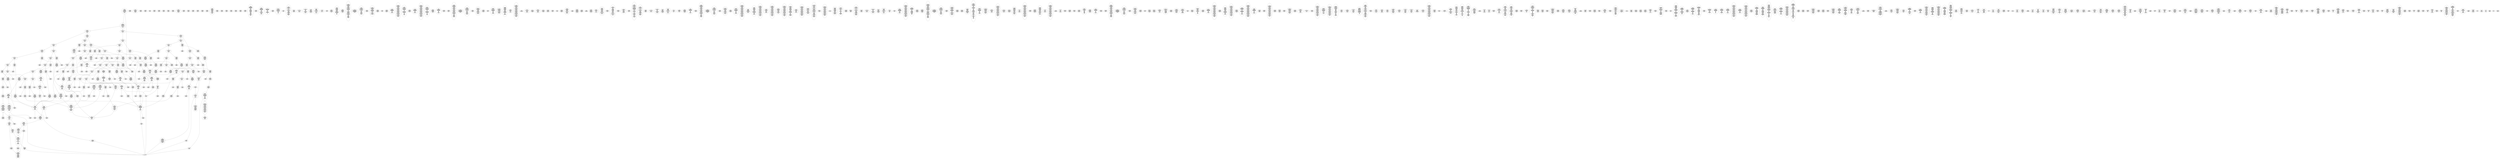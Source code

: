 /* Generated by GvGen v.1.0 (https://www.github.com/stricaud/gvgen) */

digraph G {
compound=true;
   node1 [label="[anywhere]"];
   node2 [label="# 0x0
PUSHX Data
PUSHX Data
MSTORE
PUSHX LogicData
CALLDATASIZE
LT
PUSHX Data
JUMPI
"];
   node3 [label="# 0xd
PUSHX Data
CALLDATALOAD
PUSHX BitData
SHR
PUSHX LogicData
GT
PUSHX Data
JUMPI
"];
   node4 [label="# 0x1e
PUSHX LogicData
GT
PUSHX Data
JUMPI
"];
   node5 [label="# 0x29
PUSHX LogicData
GT
PUSHX Data
JUMPI
"];
   node6 [label="# 0x34
PUSHX LogicData
EQ
PUSHX Data
JUMPI
"];
   node7 [label="# 0x3f
PUSHX LogicData
EQ
PUSHX Data
JUMPI
"];
   node8 [label="# 0x4a
PUSHX LogicData
EQ
PUSHX Data
JUMPI
"];
   node9 [label="# 0x55
PUSHX LogicData
EQ
PUSHX Data
JUMPI
"];
   node10 [label="# 0x60
PUSHX LogicData
EQ
PUSHX Data
JUMPI
"];
   node11 [label="# 0x6b
PUSHX Data
REVERT
"];
   node12 [label="# 0x6f
JUMPDEST
PUSHX LogicData
EQ
PUSHX Data
JUMPI
"];
   node13 [label="# 0x7b
PUSHX LogicData
EQ
PUSHX Data
JUMPI
"];
   node14 [label="# 0x86
PUSHX LogicData
EQ
PUSHX Data
JUMPI
"];
   node15 [label="# 0x91
PUSHX LogicData
EQ
PUSHX Data
JUMPI
"];
   node16 [label="# 0x9c
PUSHX LogicData
EQ
PUSHX Data
JUMPI
"];
   node17 [label="# 0xa7
PUSHX Data
REVERT
"];
   node18 [label="# 0xab
JUMPDEST
PUSHX LogicData
GT
PUSHX Data
JUMPI
"];
   node19 [label="# 0xb7
PUSHX LogicData
EQ
PUSHX Data
JUMPI
"];
   node20 [label="# 0xc2
PUSHX LogicData
EQ
PUSHX Data
JUMPI
"];
   node21 [label="# 0xcd
PUSHX LogicData
EQ
PUSHX Data
JUMPI
"];
   node22 [label="# 0xd8
PUSHX LogicData
EQ
PUSHX Data
JUMPI
"];
   node23 [label="# 0xe3
PUSHX LogicData
EQ
PUSHX Data
JUMPI
"];
   node24 [label="# 0xee
PUSHX Data
REVERT
"];
   node25 [label="# 0xf2
JUMPDEST
PUSHX LogicData
EQ
PUSHX Data
JUMPI
"];
   node26 [label="# 0xfe
PUSHX LogicData
EQ
PUSHX Data
JUMPI
"];
   node27 [label="# 0x109
PUSHX LogicData
EQ
PUSHX Data
JUMPI
"];
   node28 [label="# 0x114
PUSHX LogicData
EQ
PUSHX Data
JUMPI
"];
   node29 [label="# 0x11f
PUSHX LogicData
EQ
PUSHX Data
JUMPI
"];
   node30 [label="# 0x12a
PUSHX Data
REVERT
"];
   node31 [label="# 0x12e
JUMPDEST
PUSHX LogicData
GT
PUSHX Data
JUMPI
"];
   node32 [label="# 0x13a
PUSHX LogicData
GT
PUSHX Data
JUMPI
"];
   node33 [label="# 0x145
PUSHX LogicData
EQ
PUSHX Data
JUMPI
"];
   node34 [label="# 0x150
PUSHX LogicData
EQ
PUSHX Data
JUMPI
"];
   node35 [label="# 0x15b
PUSHX LogicData
EQ
PUSHX Data
JUMPI
"];
   node36 [label="# 0x166
PUSHX LogicData
EQ
PUSHX Data
JUMPI
"];
   node37 [label="# 0x171
PUSHX LogicData
EQ
PUSHX Data
JUMPI
"];
   node38 [label="# 0x17c
PUSHX Data
REVERT
"];
   node39 [label="# 0x180
JUMPDEST
PUSHX LogicData
EQ
PUSHX Data
JUMPI
"];
   node40 [label="# 0x18c
PUSHX LogicData
EQ
PUSHX Data
JUMPI
"];
   node41 [label="# 0x197
PUSHX LogicData
EQ
PUSHX Data
JUMPI
"];
   node42 [label="# 0x1a2
PUSHX LogicData
EQ
PUSHX Data
JUMPI
"];
   node43 [label="# 0x1ad
PUSHX LogicData
EQ
PUSHX Data
JUMPI
"];
   node44 [label="# 0x1b8
PUSHX Data
REVERT
"];
   node45 [label="# 0x1bc
JUMPDEST
PUSHX LogicData
GT
PUSHX Data
JUMPI
"];
   node46 [label="# 0x1c8
PUSHX LogicData
EQ
PUSHX Data
JUMPI
"];
   node47 [label="# 0x1d3
PUSHX LogicData
EQ
PUSHX Data
JUMPI
"];
   node48 [label="# 0x1de
PUSHX LogicData
EQ
PUSHX Data
JUMPI
"];
   node49 [label="# 0x1e9
PUSHX LogicData
EQ
PUSHX Data
JUMPI
"];
   node50 [label="# 0x1f4
PUSHX LogicData
EQ
PUSHX Data
JUMPI
"];
   node51 [label="# 0x1ff
PUSHX Data
REVERT
"];
   node52 [label="# 0x203
JUMPDEST
PUSHX LogicData
EQ
PUSHX Data
JUMPI
"];
   node53 [label="# 0x20f
PUSHX LogicData
EQ
PUSHX Data
JUMPI
"];
   node54 [label="# 0x21a
PUSHX LogicData
EQ
PUSHX Data
JUMPI
"];
   node55 [label="# 0x225
PUSHX LogicData
EQ
PUSHX Data
JUMPI
"];
   node56 [label="# 0x230
JUMPDEST
PUSHX Data
REVERT
"];
   node57 [label="# 0x235
JUMPDEST
CALLVALUE
ISZERO
PUSHX Data
JUMPI
"];
   node58 [label="# 0x23d
PUSHX Data
REVERT
"];
   node59 [label="# 0x241
JUMPDEST
PUSHX Data
PUSHX Data
CALLDATASIZE
PUSHX Data
PUSHX Data
JUMP
"];
   node60 [label="# 0x250
JUMPDEST
PUSHX Data
JUMP
"];
   node61 [label="# 0x255
JUMPDEST
PUSHX MemData
MLOAD
ISZERO
ISZERO
MSTORE
PUSHX ArithData
ADD
"];
   node62 [label="# 0x261
JUMPDEST
PUSHX MemData
MLOAD
SUB
RETURN
"];
   node63 [label="# 0x26a
JUMPDEST
CALLVALUE
ISZERO
PUSHX Data
JUMPI
"];
   node64 [label="# 0x272
PUSHX Data
REVERT
"];
   node65 [label="# 0x276
JUMPDEST
PUSHX Data
PUSHX Data
JUMP
"];
   node66 [label="# 0x27f
JUMPDEST
PUSHX MemData
MLOAD
PUSHX Data
PUSHX Data
JUMP
"];
   node67 [label="# 0x28c
JUMPDEST
CALLVALUE
ISZERO
PUSHX Data
JUMPI
"];
   node68 [label="# 0x294
PUSHX Data
REVERT
"];
   node69 [label="# 0x298
JUMPDEST
PUSHX Data
PUSHX Data
CALLDATASIZE
PUSHX Data
PUSHX Data
JUMP
"];
   node70 [label="# 0x2a7
JUMPDEST
PUSHX Data
JUMP
"];
   node71 [label="# 0x2ac
JUMPDEST
PUSHX MemData
MLOAD
PUSHX ArithData
PUSHX BitData
PUSHX BitData
SHL
SUB
AND
MSTORE
PUSHX ArithData
ADD
PUSHX Data
JUMP
"];
   node72 [label="# 0x2c4
JUMPDEST
CALLVALUE
ISZERO
PUSHX Data
JUMPI
"];
   node73 [label="# 0x2cc
PUSHX Data
REVERT
"];
   node74 [label="# 0x2d0
JUMPDEST
PUSHX Data
PUSHX Data
CALLDATASIZE
PUSHX Data
PUSHX Data
JUMP
"];
   node75 [label="# 0x2df
JUMPDEST
PUSHX Data
JUMP
"];
   node76 [label="# 0x2e4
JUMPDEST
STOP
"];
   node77 [label="# 0x2e6
JUMPDEST
CALLVALUE
ISZERO
PUSHX Data
JUMPI
"];
   node78 [label="# 0x2ee
PUSHX Data
REVERT
"];
   node79 [label="# 0x2f2
JUMPDEST
PUSHX StorData
SLOAD
PUSHX BitData
PUSHX BitData
SHL
DIV
PUSHX BitData
AND
"];
   node80 [label="# 0x304
JUMPDEST
PUSHX MemData
MLOAD
MSTORE
PUSHX ArithData
ADD
PUSHX Data
JUMP
"];
   node81 [label="# 0x312
JUMPDEST
CALLVALUE
ISZERO
PUSHX Data
JUMPI
"];
   node82 [label="# 0x31a
PUSHX Data
REVERT
"];
   node83 [label="# 0x31e
JUMPDEST
PUSHX Data
PUSHX Data
CALLDATASIZE
PUSHX Data
PUSHX Data
JUMP
"];
   node84 [label="# 0x32d
JUMPDEST
PUSHX Data
JUMP
"];
   node85 [label="# 0x332
JUMPDEST
CALLVALUE
ISZERO
PUSHX Data
JUMPI
"];
   node86 [label="# 0x33a
PUSHX Data
REVERT
"];
   node87 [label="# 0x33e
JUMPDEST
PUSHX Data
PUSHX Data
CALLDATASIZE
PUSHX Data
PUSHX Data
JUMP
"];
   node88 [label="# 0x34d
JUMPDEST
PUSHX Data
JUMP
"];
   node89 [label="# 0x352
JUMPDEST
CALLVALUE
ISZERO
PUSHX Data
JUMPI
"];
   node90 [label="# 0x35a
PUSHX Data
REVERT
"];
   node91 [label="# 0x35e
JUMPDEST
PUSHX StorData
SLOAD
PUSHX Data
PUSHX BitData
AND
JUMP
"];
   node92 [label="# 0x36c
JUMPDEST
CALLVALUE
ISZERO
PUSHX Data
JUMPI
"];
   node93 [label="# 0x374
PUSHX Data
REVERT
"];
   node94 [label="# 0x378
JUMPDEST
PUSHX Data
PUSHX Data
CALLDATASIZE
PUSHX Data
PUSHX Data
JUMP
"];
   node95 [label="# 0x387
JUMPDEST
PUSHX Data
JUMP
"];
   node96 [label="# 0x38c
JUMPDEST
CALLVALUE
ISZERO
PUSHX Data
JUMPI
"];
   node97 [label="# 0x394
PUSHX Data
REVERT
"];
   node98 [label="# 0x398
JUMPDEST
PUSHX StorData
SLOAD
PUSHX Data
PUSHX ArithData
PUSHX BitData
PUSHX BitData
SHL
SUB
AND
JUMP
"];
   node99 [label="# 0x3ac
JUMPDEST
CALLVALUE
ISZERO
PUSHX Data
JUMPI
"];
   node100 [label="# 0x3b4
PUSHX Data
REVERT
"];
   node101 [label="# 0x3b8
JUMPDEST
PUSHX Data
PUSHX Data
CALLDATASIZE
PUSHX Data
PUSHX Data
JUMP
"];
   node102 [label="# 0x3c7
JUMPDEST
PUSHX Data
JUMP
"];
   node103 [label="# 0x3cc
JUMPDEST
CALLVALUE
ISZERO
PUSHX Data
JUMPI
"];
   node104 [label="# 0x3d4
PUSHX Data
REVERT
"];
   node105 [label="# 0x3d8
JUMPDEST
PUSHX Data
PUSHX Data
CALLDATASIZE
PUSHX Data
PUSHX Data
JUMP
"];
   node106 [label="# 0x3e7
JUMPDEST
PUSHX Data
JUMP
"];
   node107 [label="# 0x3ec
JUMPDEST
CALLVALUE
ISZERO
PUSHX Data
JUMPI
"];
   node108 [label="# 0x3f4
PUSHX Data
REVERT
"];
   node109 [label="# 0x3f8
JUMPDEST
PUSHX Data
PUSHX Data
JUMP
"];
   node110 [label="# 0x401
JUMPDEST
PUSHX MemData
MLOAD
PUSHX Data
PUSHX Data
JUMP
"];
   node111 [label="# 0x416
JUMPDEST
CALLVALUE
ISZERO
PUSHX Data
JUMPI
"];
   node112 [label="# 0x41e
PUSHX Data
REVERT
"];
   node113 [label="# 0x422
JUMPDEST
PUSHX Data
PUSHX Data
JUMP
"];
   node114 [label="# 0x438
JUMPDEST
CALLVALUE
ISZERO
PUSHX Data
JUMPI
"];
   node115 [label="# 0x440
PUSHX Data
REVERT
"];
   node116 [label="# 0x444
JUMPDEST
PUSHX Data
PUSHX Data
CALLDATASIZE
PUSHX Data
PUSHX Data
JUMP
"];
   node117 [label="# 0x453
JUMPDEST
PUSHX Data
JUMP
"];
   node118 [label="# 0x458
JUMPDEST
CALLVALUE
ISZERO
PUSHX Data
JUMPI
"];
   node119 [label="# 0x460
PUSHX Data
REVERT
"];
   node120 [label="# 0x464
JUMPDEST
PUSHX Data
PUSHX Data
CALLDATASIZE
PUSHX Data
PUSHX Data
JUMP
"];
   node121 [label="# 0x473
JUMPDEST
PUSHX Data
JUMP
"];
   node122 [label="# 0x478
JUMPDEST
CALLVALUE
ISZERO
PUSHX Data
JUMPI
"];
   node123 [label="# 0x480
PUSHX Data
REVERT
"];
   node124 [label="# 0x484
JUMPDEST
PUSHX Data
PUSHX Data
CALLDATASIZE
PUSHX Data
PUSHX Data
JUMP
"];
   node125 [label="# 0x493
JUMPDEST
PUSHX Data
JUMP
"];
   node126 [label="# 0x498
JUMPDEST
PUSHX Data
PUSHX Data
CALLDATASIZE
PUSHX Data
PUSHX Data
JUMP
"];
   node127 [label="# 0x4a6
JUMPDEST
PUSHX Data
JUMP
"];
   node128 [label="# 0x4ab
JUMPDEST
CALLVALUE
ISZERO
PUSHX Data
JUMPI
"];
   node129 [label="# 0x4b3
PUSHX Data
REVERT
"];
   node130 [label="# 0x4b7
JUMPDEST
PUSHX Data
PUSHX Data
CALLDATASIZE
PUSHX Data
PUSHX Data
JUMP
"];
   node131 [label="# 0x4c6
JUMPDEST
PUSHX Data
JUMP
"];
   node132 [label="# 0x4cb
JUMPDEST
CALLVALUE
ISZERO
PUSHX Data
JUMPI
"];
   node133 [label="# 0x4d3
PUSHX Data
REVERT
"];
   node134 [label="# 0x4d7
JUMPDEST
PUSHX Data
PUSHX Data
JUMP
"];
   node135 [label="# 0x4e0
JUMPDEST
CALLVALUE
ISZERO
PUSHX Data
JUMPI
"];
   node136 [label="# 0x4e8
PUSHX Data
REVERT
"];
   node137 [label="# 0x4ec
JUMPDEST
PUSHX Data
PUSHX Data
CALLDATASIZE
PUSHX Data
PUSHX Data
JUMP
"];
   node138 [label="# 0x4fb
JUMPDEST
PUSHX Data
JUMP
"];
   node139 [label="# 0x500
JUMPDEST
CALLVALUE
ISZERO
PUSHX Data
JUMPI
"];
   node140 [label="# 0x508
PUSHX Data
REVERT
"];
   node141 [label="# 0x50c
JUMPDEST
PUSHX Data
PUSHX Data
JUMP
"];
   node142 [label="# 0x515
JUMPDEST
CALLVALUE
ISZERO
PUSHX Data
JUMPI
"];
   node143 [label="# 0x51d
PUSHX Data
REVERT
"];
   node144 [label="# 0x521
JUMPDEST
PUSHX StorData
SLOAD
PUSHX ArithData
PUSHX BitData
PUSHX BitData
SHL
SUB
AND
PUSHX Data
JUMP
"];
   node145 [label="# 0x533
JUMPDEST
CALLVALUE
ISZERO
PUSHX Data
JUMPI
"];
   node146 [label="# 0x53b
PUSHX Data
REVERT
"];
   node147 [label="# 0x53f
JUMPDEST
PUSHX Data
PUSHX Data
JUMP
"];
   node148 [label="# 0x549
JUMPDEST
PUSHX MemData
MLOAD
PUSHX BitData
AND
MSTORE
PUSHX ArithData
ADD
PUSHX Data
JUMP
"];
   node149 [label="# 0x55e
JUMPDEST
CALLVALUE
ISZERO
PUSHX Data
JUMPI
"];
   node150 [label="# 0x566
PUSHX Data
REVERT
"];
   node151 [label="# 0x56a
JUMPDEST
PUSHX Data
PUSHX Data
JUMP
"];
   node152 [label="# 0x573
JUMPDEST
CALLVALUE
ISZERO
PUSHX Data
JUMPI
"];
   node153 [label="# 0x57b
PUSHX Data
REVERT
"];
   node154 [label="# 0x57f
JUMPDEST
PUSHX Data
PUSHX Data
CALLDATASIZE
PUSHX Data
PUSHX Data
JUMP
"];
   node155 [label="# 0x58e
JUMPDEST
PUSHX Data
PUSHX Data
MSTORE
PUSHX Data
MSTORE
PUSHX Data
SHA3
SLOAD
PUSHX BitData
AND
JUMP
"];
   node156 [label="# 0x5a6
JUMPDEST
CALLVALUE
ISZERO
PUSHX Data
JUMPI
"];
   node157 [label="# 0x5ae
PUSHX Data
REVERT
"];
   node158 [label="# 0x5b2
JUMPDEST
PUSHX Data
PUSHX Data
CALLDATASIZE
PUSHX Data
PUSHX Data
JUMP
"];
   node159 [label="# 0x5c1
JUMPDEST
PUSHX Data
JUMP
"];
   node160 [label="# 0x5c6
JUMPDEST
CALLVALUE
ISZERO
PUSHX Data
JUMPI
"];
   node161 [label="# 0x5ce
PUSHX Data
REVERT
"];
   node162 [label="# 0x5d2
JUMPDEST
PUSHX Data
PUSHX Data
CALLDATASIZE
PUSHX Data
PUSHX Data
JUMP
"];
   node163 [label="# 0x5e1
JUMPDEST
PUSHX Data
JUMP
"];
   node164 [label="# 0x5e6
JUMPDEST
CALLVALUE
ISZERO
PUSHX Data
JUMPI
"];
   node165 [label="# 0x5ee
PUSHX Data
REVERT
"];
   node166 [label="# 0x5f2
JUMPDEST
PUSHX Data
PUSHX Data
CALLDATASIZE
PUSHX Data
PUSHX Data
JUMP
"];
   node167 [label="# 0x601
JUMPDEST
PUSHX Data
JUMP
"];
   node168 [label="# 0x606
JUMPDEST
CALLVALUE
ISZERO
PUSHX Data
JUMPI
"];
   node169 [label="# 0x60e
PUSHX Data
REVERT
"];
   node170 [label="# 0x612
JUMPDEST
PUSHX Data
PUSHX Data
CALLDATASIZE
PUSHX Data
PUSHX Data
JUMP
"];
   node171 [label="# 0x621
JUMPDEST
PUSHX Data
JUMP
"];
   node172 [label="# 0x626
JUMPDEST
CALLVALUE
ISZERO
PUSHX Data
JUMPI
"];
   node173 [label="# 0x62e
PUSHX Data
REVERT
"];
   node174 [label="# 0x632
JUMPDEST
PUSHX Data
PUSHX Data
CALLDATASIZE
PUSHX Data
PUSHX Data
JUMP
"];
   node175 [label="# 0x641
JUMPDEST
PUSHX Data
JUMP
"];
   node176 [label="# 0x646
JUMPDEST
CALLVALUE
ISZERO
PUSHX Data
JUMPI
"];
   node177 [label="# 0x64e
PUSHX Data
REVERT
"];
   node178 [label="# 0x652
JUMPDEST
PUSHX Data
PUSHX StorData
SLOAD
JUMP
"];
   node179 [label="# 0x65c
JUMPDEST
CALLVALUE
ISZERO
PUSHX Data
JUMPI
"];
   node180 [label="# 0x664
PUSHX Data
REVERT
"];
   node181 [label="# 0x668
JUMPDEST
PUSHX StorData
SLOAD
PUSHX Data
PUSHX ArithData
PUSHX BitData
PUSHX BitData
SHL
SUB
AND
JUMP
"];
   node182 [label="# 0x67c
JUMPDEST
CALLVALUE
ISZERO
PUSHX Data
JUMPI
"];
   node183 [label="# 0x684
PUSHX Data
REVERT
"];
   node184 [label="# 0x688
JUMPDEST
PUSHX Data
PUSHX Data
CALLDATASIZE
PUSHX Data
PUSHX Data
JUMP
"];
   node185 [label="# 0x697
JUMPDEST
PUSHX Data
JUMP
"];
   node186 [label="# 0x69c
JUMPDEST
CALLVALUE
ISZERO
PUSHX Data
JUMPI
"];
   node187 [label="# 0x6a4
PUSHX Data
REVERT
"];
   node188 [label="# 0x6a8
JUMPDEST
PUSHX StorData
SLOAD
PUSHX Data
PUSHX Data
DIV
PUSHX BitData
AND
JUMP
"];
   node189 [label="# 0x6bb
JUMPDEST
CALLVALUE
ISZERO
PUSHX Data
JUMPI
"];
   node190 [label="# 0x6c3
PUSHX Data
REVERT
"];
   node191 [label="# 0x6c7
JUMPDEST
PUSHX Data
PUSHX Data
CALLDATASIZE
PUSHX Data
PUSHX Data
JUMP
"];
   node192 [label="# 0x6d6
JUMPDEST
PUSHX Data
JUMP
"];
   node193 [label="# 0x6db
JUMPDEST
CALLVALUE
ISZERO
PUSHX Data
JUMPI
"];
   node194 [label="# 0x6e3
PUSHX Data
REVERT
"];
   node195 [label="# 0x6e7
JUMPDEST
PUSHX Data
PUSHX Data
CALLDATASIZE
PUSHX Data
PUSHX Data
JUMP
"];
   node196 [label="# 0x6f6
JUMPDEST
PUSHX ArithData
PUSHX BitData
PUSHX BitData
SHL
SUB
AND
PUSHX Data
MSTORE
PUSHX Data
PUSHX Data
MSTORE
PUSHX Data
SHA3
AND
MSTORE
MSTORE
SHA3
SLOAD
PUSHX BitData
AND
JUMP
"];
   node197 [label="# 0x724
JUMPDEST
CALLVALUE
ISZERO
PUSHX Data
JUMPI
"];
   node198 [label="# 0x72c
PUSHX Data
REVERT
"];
   node199 [label="# 0x730
JUMPDEST
PUSHX Data
PUSHX Data
CALLDATASIZE
PUSHX Data
PUSHX Data
JUMP
"];
   node200 [label="# 0x73f
JUMPDEST
PUSHX Data
JUMP
"];
   node201 [label="# 0x744
JUMPDEST
CALLVALUE
ISZERO
PUSHX Data
JUMPI
"];
   node202 [label="# 0x74c
PUSHX Data
REVERT
"];
   node203 [label="# 0x750
JUMPDEST
PUSHX Data
PUSHX Data
JUMP
"];
   node204 [label="# 0x75a
JUMPDEST
PUSHX Data
PUSHX ArithData
PUSHX BitData
PUSHX BitData
SHL
SUB
NOT
AND
PUSHX BitData
PUSHX BitData
SHL
EQ
PUSHX Data
JUMPI
"];
   node205 [label="# 0x776
PUSHX ArithData
PUSHX BitData
PUSHX BitData
SHL
SUB
NOT
AND
PUSHX BitData
PUSHX BitData
SHL
EQ
"];
   node206 [label="# 0x78b
JUMPDEST
PUSHX Data
JUMPI
"];
   node207 [label="# 0x791
PUSHX BitData
PUSHX BitData
SHL
PUSHX ArithData
PUSHX BitData
PUSHX BitData
SHL
SUB
NOT
AND
EQ
"];
   node208 [label="# 0x7a6
JUMPDEST
JUMP
"];
   node209 [label="# 0x7ac
JUMPDEST
PUSHX Data
PUSHX StorData
SLOAD
PUSHX Data
PUSHX Data
JUMP
"];
   node210 [label="# 0x7bb
JUMPDEST
PUSHX ArithData
ADD
PUSHX ArithData
DIV
MUL
PUSHX ArithData
ADD
PUSHX MemData
MLOAD
ADD
PUSHX Data
MSTORE
MSTORE
PUSHX ArithData
ADD
SLOAD
PUSHX Data
PUSHX Data
JUMP
"];
   node211 [label="# 0x7e7
JUMPDEST
ISZERO
PUSHX Data
JUMPI
"];
   node212 [label="# 0x7ee
PUSHX LogicData
LT
PUSHX Data
JUMPI
"];
   node213 [label="# 0x7f6
PUSHX ArithData
SLOAD
DIV
MUL
MSTORE
PUSHX ArithData
ADD
PUSHX Data
JUMP
"];
   node214 [label="# 0x809
JUMPDEST
ADD
PUSHX Data
MSTORE
PUSHX Data
PUSHX Data
SHA3
"];
   node215 [label="# 0x817
JUMPDEST
SLOAD
MSTORE
PUSHX ArithData
ADD
PUSHX ArithData
ADD
GT
PUSHX Data
JUMPI
"];
   node216 [label="# 0x82b
SUB
PUSHX BitData
AND
ADD
"];
   node217 [label="# 0x834
JUMPDEST
JUMP
"];
   node218 [label="# 0x83e
JUMPDEST
PUSHX Data
PUSHX Data
PUSHX Data
JUMP
"];
   node219 [label="# 0x849
JUMPDEST
PUSHX Data
MSTORE
PUSHX Data
PUSHX Data
MSTORE
PUSHX Data
SHA3
SLOAD
PUSHX ArithData
PUSHX BitData
PUSHX BitData
SHL
SUB
AND
JUMP
"];
   node220 [label="# 0x865
JUMPDEST
PUSHX Data
EXTCODESIZE
ISZERO
PUSHX Data
JUMPI
"];
   node221 [label="# 0x87c
PUSHX MemData
MLOAD
PUSHX BitData
PUSHX BitData
SHL
MSTORE
ADDRESS
PUSHX ArithData
ADD
MSTORE
PUSHX ArithData
PUSHX BitData
PUSHX BitData
SHL
SUB
AND
PUSHX ArithData
ADD
MSTORE
PUSHX Data
PUSHX Data
PUSHX ArithData
ADD
PUSHX Data
PUSHX MemData
MLOAD
SUB
GAS
STATICCALL
ISZERO
ISZERO
PUSHX Data
JUMPI
"];
   node222 [label="# 0x8ca
RETURNDATASIZE
PUSHX Data
RETURNDATACOPY
RETURNDATASIZE
PUSHX Data
REVERT
"];
   node223 [label="# 0x8d3
JUMPDEST
PUSHX MemData
MLOAD
RETURNDATASIZE
PUSHX BitData
NOT
PUSHX ArithData
ADD
AND
ADD
PUSHX Data
MSTORE
ADD
PUSHX Data
PUSHX Data
JUMP
"];
   node224 [label="# 0x8f7
JUMPDEST
PUSHX Data
JUMPI
"];
   node225 [label="# 0x8fc
PUSHX MemData
MLOAD
PUSHX BitData
PUSHX BitData
SHL
MSTORE
PUSHX ArithData
PUSHX BitData
PUSHX BitData
SHL
SUB
AND
PUSHX ArithData
ADD
MSTORE
PUSHX ArithData
ADD
"];
   node226 [label="# 0x91b
JUMPDEST
PUSHX MemData
MLOAD
SUB
REVERT
"];
   node227 [label="# 0x924
JUMPDEST
PUSHX Data
PUSHX Data
JUMP
"];
   node228 [label="# 0x92e
JUMPDEST
JUMP
"];
   node229 [label="# 0x933
JUMPDEST
PUSHX Data
PUSHX Data
JUMP
"];
   node230 [label="# 0x93b
JUMPDEST
PUSHX ArithData
PUSHX BitData
PUSHX BitData
SHL
SUB
AND
PUSHX Data
JUMPI
"];
   node231 [label="# 0x94a
PUSHX MemData
MLOAD
PUSHX BitData
PUSHX BitData
SHL
MSTORE
PUSHX Data
PUSHX ArithData
ADD
MSTORE
PUSHX Data
PUSHX ArithData
ADD
MSTORE
PUSHX Data
PUSHX ArithData
ADD
MSTORE
PUSHX BitData
PUSHX BitData
SHL
PUSHX ArithData
ADD
MSTORE
PUSHX ArithData
ADD
PUSHX Data
JUMP
"];
   node232 [label="# 0x9ae
JUMPDEST
PUSHX StorData
SLOAD
PUSHX ArithData
PUSHX BitData
PUSHX BitData
SHL
SUB
NOT
AND
PUSHX ArithData
PUSHX BitData
PUSHX BitData
SHL
SUB
AND
OR
SSTORE
JUMP
"];
   node233 [label="# 0x9d0
JUMPDEST
PUSHX Data
PUSHX Data
JUMP
"];
   node234 [label="# 0x9d8
JUMPDEST
PUSHX ArithData
PUSHX BitData
PUSHX BitData
SHL
SUB
AND
PUSHX Data
JUMPI
"];
   node235 [label="# 0x9e7
PUSHX MemData
MLOAD
PUSHX BitData
PUSHX BitData
SHL
MSTORE
PUSHX Data
PUSHX ArithData
ADD
MSTORE
PUSHX Data
PUSHX ArithData
ADD
MSTORE
PUSHX Data
PUSHX ArithData
ADD
MSTORE
PUSHX BitData
PUSHX BitData
SHL
PUSHX ArithData
ADD
MSTORE
PUSHX ArithData
ADD
PUSHX Data
JUMP
"];
   node236 [label="# 0xa41
JUMPDEST
PUSHX StorData
SLOAD
PUSHX ArithData
PUSHX BitData
PUSHX BitData
SHL
SUB
NOT
AND
PUSHX ArithData
PUSHX BitData
PUSHX BitData
SHL
SUB
AND
OR
SSTORE
JUMP
"];
   node237 [label="# 0xa63
JUMPDEST
PUSHX Data
EXTCODESIZE
ISZERO
PUSHX Data
JUMPI
"];
   node238 [label="# 0xa7a
CALLER
PUSHX ArithData
PUSHX BitData
PUSHX BitData
SHL
SUB
AND
SUB
PUSHX Data
JUMPI
"];
   node239 [label="# 0xa8a
PUSHX Data
PUSHX Data
JUMP
"];
   node240 [label="# 0xa94
JUMPDEST
PUSHX Data
JUMP
"];
   node241 [label="# 0xa99
JUMPDEST
PUSHX MemData
MLOAD
PUSHX BitData
PUSHX BitData
SHL
MSTORE
ADDRESS
PUSHX ArithData
ADD
MSTORE
CALLER
PUSHX ArithData
ADD
MSTORE
PUSHX Data
PUSHX Data
PUSHX ArithData
ADD
PUSHX Data
PUSHX MemData
MLOAD
SUB
GAS
STATICCALL
ISZERO
ISZERO
PUSHX Data
JUMPI
"];
   node242 [label="# 0xadf
RETURNDATASIZE
PUSHX Data
RETURNDATACOPY
RETURNDATASIZE
PUSHX Data
REVERT
"];
   node243 [label="# 0xae8
JUMPDEST
PUSHX MemData
MLOAD
RETURNDATASIZE
PUSHX BitData
NOT
PUSHX ArithData
ADD
AND
ADD
PUSHX Data
MSTORE
ADD
PUSHX Data
PUSHX Data
JUMP
"];
   node244 [label="# 0xb0c
JUMPDEST
PUSHX Data
JUMPI
"];
   node245 [label="# 0xb11
PUSHX MemData
MLOAD
PUSHX BitData
PUSHX BitData
SHL
MSTORE
CALLER
PUSHX ArithData
ADD
MSTORE
PUSHX ArithData
ADD
PUSHX Data
JUMP
"];
   node246 [label="# 0xb2b
JUMPDEST
PUSHX Data
PUSHX Data
JUMP
"];
   node247 [label="# 0xb36
JUMPDEST
JUMP
"];
   node248 [label="# 0xb3c
JUMPDEST
PUSHX StorData
SLOAD
PUSHX ArithData
PUSHX BitData
PUSHX BitData
SHL
SUB
AND
CALLER
EQ
PUSHX Data
JUMPI
"];
   node249 [label="# 0xb4f
PUSHX MemData
MLOAD
PUSHX BitData
PUSHX BitData
SHL
MSTORE
PUSHX ArithData
ADD
PUSHX Data
PUSHX Data
JUMP
"];
   node250 [label="# 0xb66
JUMPDEST
PUSHX Data
MSTORE
PUSHX Data
PUSHX Data
MSTORE
PUSHX Data
SHA3
SLOAD
PUSHX Data
PUSHX Data
PUSHX BitData
PUSHX Data
DIV
AND
AND
PUSHX Data
JUMP
"];
   node251 [label="# 0xb93
JUMPDEST
PUSHX BitData
AND
EQ
PUSHX Data
JUMPI
"];
   node252 [label="# 0xb9f
PUSHX MemData
MLOAD
PUSHX BitData
PUSHX BitData
SHL
MSTORE
PUSHX Data
PUSHX ArithData
ADD
MSTORE
PUSHX Data
PUSHX ArithData
ADD
MSTORE
PUSHX Data
PUSHX ArithData
ADD
MSTORE
PUSHX BitData
PUSHX BitData
SHL
PUSHX ArithData
ADD
MSTORE
PUSHX ArithData
ADD
PUSHX Data
JUMP
"];
   node253 [label="# 0xc04
JUMPDEST
PUSHX Data
"];
   node254 [label="# 0xc07
JUMPDEST
PUSHX LogicData
LT
ISZERO
PUSHX Data
JUMPI
"];
   node255 [label="# 0xc11
PUSHX Data
PUSHX Data
PUSHX Data
JUMP
"];
   node256 [label="# 0xc1b
JUMPDEST
PUSHX LogicData
LT
ISZERO
PUSHX Data
JUMPI
"];
   node257 [label="# 0xc25
PUSHX Data
PUSHX Data
PUSHX Data
JUMP
"];
   node258 [label="# 0xc2f
JUMPDEST
PUSHX Data
PUSHX Data
JUMP
"];
   node259 [label="# 0xc39
JUMPDEST
PUSHX Data
JUMP
"];
   node260 [label="# 0xc41
JUMPDEST
JUMP
"];
   node261 [label="# 0xc45
JUMPDEST
PUSHX Data
PUSHX Data
JUMP
"];
   node262 [label="# 0xc4d
JUMPDEST
PUSHX MemData
MLOAD
CALLER
ISZERO
PUSHX ArithData
MUL
PUSHX Data
CALL
PUSHX Data
JUMPI
"];
   node263 [label="# 0xc6e
PUSHX Data
REVERT
"];
   node264 [label="# 0xc72
JUMPDEST
JUMP
"];
   node265 [label="# 0xc75
JUMPDEST
PUSHX Data
PUSHX Data
PUSHX Data
JUMP
"];
   node266 [label="# 0xc7f
JUMPDEST
PUSHX Data
PUSHX Data
JUMP
"];
   node267 [label="# 0xc87
JUMPDEST
PUSHX Data
PUSHX Data
PUSHX Data
PUSHX Data
PUSHX Data
JUMP
"];
   node268 [label="# 0xc98
JUMPDEST
PUSHX Data
PUSHX Data
JUMP
"];
   node269 [label="# 0xca0
JUMPDEST
PUSHX Data
"];
   node270 [label="# 0xca3
JUMPDEST
PUSHX Data
PUSHX Data
PUSHX Data
PUSHX Data
JUMP
"];
   node271 [label="# 0xcb1
JUMPDEST
PUSHX BitData
AND
GT
PUSHX Data
JUMPI
"];
   node272 [label="# 0xcbe
PUSHX Data
MSTORE
PUSHX Data
PUSHX Data
MSTORE
PUSHX Data
SHA3
SLOAD
PUSHX BitData
AND
PUSHX LogicData
LT
PUSHX Data
JUMPI
"];
   node273 [label="# 0xcdd
PUSHX Data
PUSHX Data
JUMP
"];
   node274 [label="# 0xce4
JUMPDEST
PUSHX ArithData
MUL
ADD
MSTORE
PUSHX Data
MSTORE
PUSHX Data
MSTORE
PUSHX Data
SHA3
SLOAD
PUSHX Data
DIV
PUSHX BitData
AND
PUSHX LogicData
LT
PUSHX Data
JUMPI
"];
   node275 [label="# 0xd19
PUSHX Data
PUSHX Data
JUMP
"];
   node276 [label="# 0xd20
JUMPDEST
PUSHX ArithData
MUL
ADD
MSTORE
PUSHX Data
PUSHX Data
JUMP
"];
   node277 [label="# 0xd2f
JUMPDEST
PUSHX Data
JUMP
"];
   node278 [label="# 0xd37
JUMPDEST
PUSHX StorData
SLOAD
PUSHX StorData
SLOAD
PUSHX StorData
SLOAD
PUSHX StorData
PUSHX BitData
PUSHX BitData
PUSHX BitData
SHL
DIV
AND
PUSHX BitData
PUSHX BitData
SHL
DIV
AND
PUSHX StorData
SLOAD
SLOAD
PUSHX BitData
AND
PUSHX Data
DIV
AND
PUSHX Data
PUSHX Data
JUMP
"];
   node279 [label="# 0xd7c
JUMPDEST
PUSHX ArithData
ADD
PUSHX ArithData
DIV
MUL
PUSHX ArithData
ADD
PUSHX MemData
MLOAD
ADD
PUSHX Data
MSTORE
MSTORE
PUSHX ArithData
ADD
SLOAD
PUSHX Data
PUSHX Data
JUMP
"];
   node280 [label="# 0xda8
JUMPDEST
ISZERO
PUSHX Data
JUMPI
"];
   node281 [label="# 0xdaf
PUSHX LogicData
LT
PUSHX Data
JUMPI
"];
   node282 [label="# 0xdb7
PUSHX ArithData
SLOAD
DIV
MUL
MSTORE
PUSHX ArithData
ADD
PUSHX Data
JUMP
"];
   node283 [label="# 0xdca
JUMPDEST
ADD
PUSHX Data
MSTORE
PUSHX Data
PUSHX Data
SHA3
"];
   node284 [label="# 0xdd8
JUMPDEST
SLOAD
MSTORE
PUSHX ArithData
ADD
PUSHX ArithData
ADD
GT
PUSHX Data
JUMPI
"];
   node285 [label="# 0xdec
SUB
PUSHX BitData
AND
ADD
"];
   node286 [label="# 0xdf5
JUMPDEST
PUSHX BitData
AND
JUMP
"];
   node287 [label="# 0xe24
JUMPDEST
PUSHX Data
EXTCODESIZE
ISZERO
PUSHX Data
JUMPI
"];
   node288 [label="# 0xe3b
CALLER
PUSHX ArithData
PUSHX BitData
PUSHX BitData
SHL
SUB
AND
SUB
PUSHX Data
JUMPI
"];
   node289 [label="# 0xe4b
PUSHX Data
PUSHX Data
JUMP
"];
   node290 [label="# 0xe55
JUMPDEST
PUSHX MemData
MLOAD
PUSHX BitData
PUSHX BitData
SHL
MSTORE
ADDRESS
PUSHX ArithData
ADD
MSTORE
CALLER
PUSHX ArithData
ADD
MSTORE
PUSHX Data
PUSHX Data
PUSHX ArithData
ADD
PUSHX Data
PUSHX MemData
MLOAD
SUB
GAS
STATICCALL
ISZERO
ISZERO
PUSHX Data
JUMPI
"];
   node291 [label="# 0xe9b
RETURNDATASIZE
PUSHX Data
RETURNDATACOPY
RETURNDATASIZE
PUSHX Data
REVERT
"];
   node292 [label="# 0xea4
JUMPDEST
PUSHX MemData
MLOAD
RETURNDATASIZE
PUSHX BitData
NOT
PUSHX ArithData
ADD
AND
ADD
PUSHX Data
MSTORE
ADD
PUSHX Data
PUSHX Data
JUMP
"];
   node293 [label="# 0xec8
JUMPDEST
PUSHX Data
JUMPI
"];
   node294 [label="# 0xecd
PUSHX MemData
MLOAD
PUSHX BitData
PUSHX BitData
SHL
MSTORE
CALLER
PUSHX ArithData
ADD
MSTORE
PUSHX ArithData
ADD
PUSHX Data
JUMP
"];
   node295 [label="# 0xee7
JUMPDEST
PUSHX Data
PUSHX Data
JUMP
"];
   node296 [label="# 0xef2
JUMPDEST
PUSHX StorData
SLOAD
PUSHX ArithData
PUSHX BitData
PUSHX BitData
SHL
SUB
AND
CALLER
EQ
PUSHX Data
JUMPI
"];
   node297 [label="# 0xf05
PUSHX MemData
MLOAD
PUSHX BitData
PUSHX BitData
SHL
MSTORE
PUSHX Data
PUSHX ArithData
ADD
MSTORE
PUSHX Data
PUSHX ArithData
ADD
MSTORE
PUSHX Data
PUSHX ArithData
ADD
MSTORE
PUSHX BitData
PUSHX BitData
SHL
PUSHX ArithData
ADD
MSTORE
PUSHX ArithData
ADD
PUSHX Data
JUMP
"];
   node298 [label="# 0xf60
JUMPDEST
MLOAD
PUSHX Data
PUSHX Data
PUSHX ArithData
ADD
PUSHX Data
JUMP
"];
   node299 [label="# 0xf73
JUMPDEST
PUSHX Data
MSTORE
PUSHX Data
PUSHX Data
MSTORE
PUSHX Data
SHA3
SLOAD
PUSHX ArithData
PUSHX BitData
PUSHX BitData
SHL
SUB
AND
PUSHX Data
JUMPI
"];
   node300 [label="# 0xf91
PUSHX MemData
MLOAD
PUSHX BitData
PUSHX BitData
SHL
MSTORE
PUSHX Data
PUSHX ArithData
ADD
MSTORE
PUSHX Data
PUSHX ArithData
ADD
MSTORE
PUSHX BitData
PUSHX BitData
SHL
PUSHX ArithData
ADD
MSTORE
PUSHX ArithData
ADD
PUSHX Data
JUMP
"];
   node301 [label="# 0xfd3
JUMPDEST
PUSHX StorData
SLOAD
CALLVALUE
LT
ISZERO
PUSHX Data
JUMPI
"];
   node302 [label="# 0xfde
PUSHX MemData
MLOAD
PUSHX BitData
PUSHX BitData
SHL
MSTORE
PUSHX Data
PUSHX ArithData
ADD
MSTORE
PUSHX Data
PUSHX ArithData
ADD
MSTORE
PUSHX BitData
PUSHX BitData
SHL
PUSHX ArithData
ADD
MSTORE
PUSHX ArithData
ADD
PUSHX Data
JUMP
"];
   node303 [label="# 0x101a
JUMPDEST
PUSHX StorData
SLOAD
PUSHX BitData
AND
ISZERO
ISZERO
PUSHX LogicData
EQ
PUSHX Data
JUMPI
"];
   node304 [label="# 0x102a
PUSHX MemData
MLOAD
PUSHX BitData
PUSHX BitData
SHL
MSTORE
PUSHX Data
PUSHX ArithData
ADD
MSTORE
PUSHX Data
PUSHX ArithData
ADD
MSTORE
PUSHX BitData
PUSHX BitData
SHL
PUSHX ArithData
ADD
MSTORE
PUSHX ArithData
ADD
PUSHX Data
JUMP
"];
   node305 [label="# 0x1067
JUMPDEST
PUSHX StorData
SLOAD
CALLER
PUSHX Data
MSTORE
PUSHX Data
PUSHX Data
MSTORE
PUSHX Data
SHA3
SLOAD
PUSHX BitData
PUSHX BitData
PUSHX BitData
SHL
DIV
AND
PUSHX Data
AND
PUSHX Data
PUSHX Data
JUMP
"];
   node306 [label="# 0x1096
JUMPDEST
PUSHX BitData
AND
GT
ISZERO
PUSHX Data
JUMPI
"];
   node307 [label="# 0x10a3
PUSHX MemData
MLOAD
PUSHX BitData
PUSHX BitData
SHL
MSTORE
PUSHX Data
PUSHX ArithData
ADD
MSTORE
PUSHX Data
PUSHX ArithData
ADD
MSTORE
PUSHX Data
PUSHX ArithData
ADD
MSTORE
PUSHX ArithData
ADD
PUSHX Data
JUMP
"];
   node308 [label="# 0x10ea
JUMPDEST
PUSHX StorData
SLOAD
PUSHX Data
DIV
PUSHX BitData
AND
ISZERO
ISZERO
PUSHX ArithData
SUB
PUSHX Data
JUMPI
"];
   node309 [label="# 0x10ff
PUSHX MemData
MLOAD
PUSHX BitData
NOT
CALLER
PUSHX BitData
SHL
AND
PUSHX ArithData
ADD
MSTORE
PUSHX Data
PUSHX ArithData
ADD
PUSHX MemData
MLOAD
PUSHX ArithData
SUB
SUB
MSTORE
PUSHX Data
MSTORE
MLOAD
PUSHX ArithData
ADD
SHA3
PUSHX Data
PUSHX Data
JUMP
"];
   node310 [label="# 0x1141
JUMPDEST
PUSHX Data
JUMPI
"];
   node311 [label="# 0x1146
PUSHX MemData
MLOAD
PUSHX BitData
PUSHX BitData
SHL
MSTORE
PUSHX Data
PUSHX ArithData
ADD
MSTORE
PUSHX Data
PUSHX ArithData
ADD
MSTORE
PUSHX Data
PUSHX ArithData
ADD
MSTORE
PUSHX ArithData
ADD
PUSHX Data
JUMP
"];
   node312 [label="# 0x118d
JUMPDEST
"];
   node313 [label="# 0x118f
JUMPDEST
CALLER
PUSHX Data
MSTORE
PUSHX Data
PUSHX Data
MSTORE
PUSHX Data
SHA3
SLOAD
PUSHX BitData
AND
PUSHX Data
PUSHX Data
JUMP
"];
   node314 [label="# 0x11b0
JUMPDEST
PUSHX ArithData
EXP
SLOAD
PUSHX ArithData
MUL
NOT
AND
PUSHX BitData
AND
MUL
OR
SSTORE
PUSHX Data
PUSHX Data
JUMP
"];
   node315 [label="# 0x11d9
JUMPDEST
PUSHX Data
PUSHX Data
JUMP
"];
   node316 [label="# 0x11e1
JUMPDEST
PUSHX Data
SSTORE
JUMP
"];
   node317 [label="# 0x11e6
JUMPDEST
PUSHX StorData
SLOAD
PUSHX Data
PUSHX Data
JUMP
"];
   node318 [label="# 0x11f3
JUMPDEST
PUSHX ArithData
ADD
PUSHX ArithData
DIV
MUL
PUSHX ArithData
ADD
PUSHX MemData
MLOAD
ADD
PUSHX Data
MSTORE
MSTORE
PUSHX ArithData
ADD
SLOAD
PUSHX Data
PUSHX Data
JUMP
"];
   node319 [label="# 0x121f
JUMPDEST
ISZERO
PUSHX Data
JUMPI
"];
   node320 [label="# 0x1226
PUSHX LogicData
LT
PUSHX Data
JUMPI
"];
   node321 [label="# 0x122e
PUSHX ArithData
SLOAD
DIV
MUL
MSTORE
PUSHX ArithData
ADD
PUSHX Data
JUMP
"];
   node322 [label="# 0x1241
JUMPDEST
ADD
PUSHX Data
MSTORE
PUSHX Data
PUSHX Data
SHA3
"];
   node323 [label="# 0x124f
JUMPDEST
SLOAD
MSTORE
PUSHX ArithData
ADD
PUSHX ArithData
ADD
GT
PUSHX Data
JUMPI
"];
   node324 [label="# 0x1263
SUB
PUSHX BitData
AND
ADD
"];
   node325 [label="# 0x126c
JUMPDEST
JUMP
"];
   node326 [label="# 0x1274
JUMPDEST
PUSHX Data
PUSHX ArithData
PUSHX BitData
PUSHX BitData
SHL
SUB
AND
PUSHX Data
JUMPI
"];
   node327 [label="# 0x1285
PUSHX MemData
MLOAD
PUSHX BitData
PUSHX BitData
SHL
MSTORE
PUSHX Data
PUSHX ArithData
ADD
MSTORE
PUSHX Data
PUSHX ArithData
ADD
MSTORE
PUSHX Data
PUSHX ArithData
ADD
MSTORE
PUSHX BitData
PUSHX BitData
SHL
PUSHX ArithData
ADD
MSTORE
PUSHX ArithData
ADD
PUSHX Data
JUMP
"];
   node328 [label="# 0x12de
JUMPDEST
PUSHX ArithData
PUSHX BitData
PUSHX BitData
SHL
SUB
AND
PUSHX Data
MSTORE
PUSHX Data
PUSHX Data
MSTORE
PUSHX Data
SHA3
SLOAD
JUMP
"];
   node329 [label="# 0x12fa
JUMPDEST
PUSHX Data
PUSHX Data
JUMP
"];
   node330 [label="# 0x1302
JUMPDEST
PUSHX Data
PUSHX Data
PUSHX Data
JUMP
"];
   node331 [label="# 0x130c
JUMPDEST
JUMP
"];
   node332 [label="# 0x130e
JUMPDEST
PUSHX Data
PUSHX StorData
SLOAD
PUSHX Data
PUSHX Data
JUMP
"];
   node333 [label="# 0x131d
JUMPDEST
PUSHX Data
EXTCODESIZE
ISZERO
PUSHX Data
JUMPI
"];
   node334 [label="# 0x1334
PUSHX MemData
MLOAD
PUSHX BitData
PUSHX BitData
SHL
MSTORE
ADDRESS
PUSHX ArithData
ADD
MSTORE
PUSHX ArithData
PUSHX BitData
PUSHX BitData
SHL
SUB
AND
PUSHX ArithData
ADD
MSTORE
PUSHX Data
PUSHX Data
PUSHX ArithData
ADD
PUSHX Data
PUSHX MemData
MLOAD
SUB
GAS
STATICCALL
ISZERO
ISZERO
PUSHX Data
JUMPI
"];
   node335 [label="# 0x1382
RETURNDATASIZE
PUSHX Data
RETURNDATACOPY
RETURNDATASIZE
PUSHX Data
REVERT
"];
   node336 [label="# 0x138b
JUMPDEST
PUSHX MemData
MLOAD
RETURNDATASIZE
PUSHX BitData
NOT
PUSHX ArithData
ADD
AND
ADD
PUSHX Data
MSTORE
ADD
PUSHX Data
PUSHX Data
JUMP
"];
   node337 [label="# 0x13af
JUMPDEST
PUSHX Data
JUMPI
"];
   node338 [label="# 0x13b4
PUSHX MemData
MLOAD
PUSHX BitData
PUSHX BitData
SHL
MSTORE
PUSHX ArithData
PUSHX BitData
PUSHX BitData
SHL
SUB
AND
PUSHX ArithData
ADD
MSTORE
PUSHX ArithData
ADD
PUSHX Data
JUMP
"];
   node339 [label="# 0x13d7
JUMPDEST
PUSHX Data
PUSHX Data
JUMP
"];
   node340 [label="# 0x13e1
JUMPDEST
PUSHX Data
PUSHX Data
JUMP
"];
   node341 [label="# 0x13e9
JUMPDEST
PUSHX Data
SSTORE
MLOAD
PUSHX Data
PUSHX Data
PUSHX ArithData
ADD
PUSHX Data
JUMP
"];
   node342 [label="# 0x1401
JUMPDEST
PUSHX StorData
SLOAD
PUSHX BitData
PUSHX BitData
SHL
NOT
AND
PUSHX BitData
PUSHX BitData
SHL
PUSHX BitData
AND
MUL
OR
SSTORE
PUSHX Data
SSTORE
PUSHX StorData
SLOAD
PUSHX BitData
NOT
AND
ISZERO
ISZERO
PUSHX BitData
NOT
AND
OR
PUSHX ArithData
ISZERO
ISZERO
MUL
OR
SSTORE
JUMP
"];
   node343 [label="# 0x1455
JUMPDEST
PUSHX StorData
SLOAD
PUSHX ArithData
PUSHX BitData
PUSHX BitData
SHL
SUB
AND
CALLER
EQ
PUSHX Data
JUMPI
"];
   node344 [label="# 0x1468
PUSHX MemData
MLOAD
PUSHX BitData
PUSHX BitData
SHL
MSTORE
PUSHX ArithData
ADD
PUSHX Data
PUSHX Data
JUMP
"];
   node345 [label="# 0x147f
JUMPDEST
PUSHX LogicData
GT
ISZERO
PUSHX Data
JUMPI
"];
   node346 [label="# 0x1489
PUSHX MemData
MLOAD
PUSHX BitData
PUSHX BitData
SHL
MSTORE
PUSHX Data
PUSHX ArithData
ADD
MSTORE
PUSHX Data
PUSHX ArithData
ADD
MSTORE
PUSHX BitData
PUSHX BitData
SHL
PUSHX ArithData
ADD
MSTORE
PUSHX ArithData
ADD
PUSHX Data
JUMP
"];
   node347 [label="# 0x14c3
JUMPDEST
PUSHX ArithData
SUB
PUSHX Data
JUMPI
"];
   node348 [label="# 0x14cc
PUSHX Data
PUSHX Data
PUSHX Data
PUSHX Data
JUMP
"];
   node349 [label="# 0x14d8
JUMPDEST
PUSHX Data
MSTORE
PUSHX Data
PUSHX Data
MSTORE
PUSHX Data
SHA3
SLOAD
PUSHX BitData
AND
PUSHX Data
AND
PUSHX Data
JUMP
"];
   node350 [label="# 0x14fc
JUMPDEST
LT
ISZERO
PUSHX Data
JUMPI
"];
   node351 [label="# 0x1503
PUSHX MemData
MLOAD
PUSHX BitData
PUSHX BitData
SHL
MSTORE
PUSHX Data
PUSHX ArithData
ADD
MSTORE
PUSHX Data
PUSHX ArithData
ADD
MSTORE
PUSHX Data
PUSHX ArithData
ADD
MSTORE
PUSHX BitData
PUSHX BitData
SHL
PUSHX ArithData
ADD
MSTORE
PUSHX ArithData
ADD
PUSHX Data
JUMP
"];
   node352 [label="# 0x155b
JUMPDEST
PUSHX Data
JUMP
"];
   node353 [label="# 0x1560
JUMPDEST
PUSHX Data
PUSHX Data
PUSHX Data
PUSHX Data
JUMP
"];
   node354 [label="# 0x156c
JUMPDEST
PUSHX Data
MSTORE
PUSHX Data
PUSHX Data
MSTORE
PUSHX Data
SHA3
SLOAD
PUSHX BitData
AND
PUSHX Data
PUSHX Data
DIV
AND
PUSHX Data
JUMP
"];
   node355 [label="# 0x1599
JUMPDEST
LT
ISZERO
PUSHX Data
JUMPI
"];
   node356 [label="# 0x15a0
PUSHX MemData
MLOAD
PUSHX BitData
PUSHX BitData
SHL
MSTORE
PUSHX Data
PUSHX ArithData
ADD
MSTORE
PUSHX Data
PUSHX ArithData
ADD
MSTORE
PUSHX Data
PUSHX ArithData
ADD
MSTORE
PUSHX BitData
PUSHX BitData
SHL
PUSHX ArithData
ADD
MSTORE
PUSHX ArithData
ADD
PUSHX Data
JUMP
"];
   node357 [label="# 0x15f8
JUMPDEST
PUSHX Data
"];
   node358 [label="# 0x15fb
JUMPDEST
LT
ISZERO
PUSHX Data
JUMPI
"];
   node359 [label="# 0x1604
PUSHX Data
PUSHX Data
JUMP
"];
   node360 [label="# 0x160d
JUMPDEST
PUSHX Data
PUSHX Data
JUMP
"];
   node361 [label="# 0x1617
JUMPDEST
PUSHX Data
JUMP
"];
   node362 [label="# 0x161f
JUMPDEST
PUSHX Data
PUSHX Data
JUMP
"];
   node363 [label="# 0x1627
JUMPDEST
PUSHX StorData
SLOAD
PUSHX BitData
NOT
AND
ISZERO
ISZERO
OR
SSTORE
JUMP
"];
   node364 [label="# 0x163a
JUMPDEST
PUSHX Data
EXTCODESIZE
ISZERO
PUSHX Data
JUMPI
"];
   node365 [label="# 0x1651
CALLER
PUSHX ArithData
PUSHX BitData
PUSHX BitData
SHL
SUB
AND
SUB
PUSHX Data
JUMPI
"];
   node366 [label="# 0x1661
PUSHX Data
PUSHX Data
JUMP
"];
   node367 [label="# 0x166c
JUMPDEST
PUSHX Data
JUMP
"];
   node368 [label="# 0x1671
JUMPDEST
PUSHX MemData
MLOAD
PUSHX BitData
PUSHX BitData
SHL
MSTORE
ADDRESS
PUSHX ArithData
ADD
MSTORE
CALLER
PUSHX ArithData
ADD
MSTORE
PUSHX Data
PUSHX Data
PUSHX ArithData
ADD
PUSHX Data
PUSHX MemData
MLOAD
SUB
GAS
STATICCALL
ISZERO
ISZERO
PUSHX Data
JUMPI
"];
   node369 [label="# 0x16b7
RETURNDATASIZE
PUSHX Data
RETURNDATACOPY
RETURNDATASIZE
PUSHX Data
REVERT
"];
   node370 [label="# 0x16c0
JUMPDEST
PUSHX MemData
MLOAD
RETURNDATASIZE
PUSHX BitData
NOT
PUSHX ArithData
ADD
AND
ADD
PUSHX Data
MSTORE
ADD
PUSHX Data
PUSHX Data
JUMP
"];
   node371 [label="# 0x16e4
JUMPDEST
PUSHX Data
JUMPI
"];
   node372 [label="# 0x16e9
PUSHX MemData
MLOAD
PUSHX BitData
PUSHX BitData
SHL
MSTORE
CALLER
PUSHX ArithData
ADD
MSTORE
PUSHX ArithData
ADD
PUSHX Data
JUMP
"];
   node373 [label="# 0x1703
JUMPDEST
PUSHX Data
PUSHX Data
JUMP
"];
   node374 [label="# 0x170f
JUMPDEST
JUMP
"];
   node375 [label="# 0x1716
JUMPDEST
PUSHX Data
PUSHX Data
PUSHX Data
JUMP
"];
   node376 [label="# 0x1721
JUMPDEST
PUSHX Data
PUSHX Data
PUSHX Data
JUMP
"];
   node377 [label="# 0x172b
JUMPDEST
PUSHX LogicData
MLOAD
GT
PUSHX Data
JUMPI
"];
   node378 [label="# 0x1737
PUSHX MemData
MLOAD
PUSHX ArithData
ADD
PUSHX Data
MSTORE
PUSHX Data
MSTORE
PUSHX Data
JUMP
"];
   node379 [label="# 0x174b
JUMPDEST
PUSHX Data
PUSHX Data
JUMP
"];
   node380 [label="# 0x1755
JUMPDEST
PUSHX MemData
MLOAD
PUSHX ArithData
ADD
PUSHX Data
PUSHX Data
JUMP
"];
   node381 [label="# 0x1766
JUMPDEST
PUSHX MemData
MLOAD
PUSHX ArithData
SUB
SUB
MSTORE
PUSHX Data
MSTORE
"];
   node382 [label="# 0x1776
JUMPDEST
JUMP
"];
   node383 [label="# 0x177d
JUMPDEST
PUSHX Data
PUSHX Data
JUMP
"];
   node384 [label="# 0x1785
JUMPDEST
PUSHX StorData
SLOAD
ISZERO
ISZERO
PUSHX ArithData
MUL
PUSHX BitData
NOT
AND
OR
SSTORE
JUMP
"];
   node385 [label="# 0x179f
JUMPDEST
PUSHX Data
PUSHX Data
JUMP
"];
   node386 [label="# 0x17a7
JUMPDEST
PUSHX ArithData
PUSHX BitData
PUSHX BitData
SHL
SUB
AND
PUSHX Data
JUMPI
"];
   node387 [label="# 0x17b6
PUSHX MemData
MLOAD
PUSHX BitData
PUSHX BitData
SHL
MSTORE
PUSHX Data
PUSHX ArithData
ADD
MSTORE
PUSHX Data
PUSHX ArithData
ADD
MSTORE
PUSHX Data
PUSHX ArithData
ADD
MSTORE
PUSHX BitData
PUSHX BitData
SHL
PUSHX ArithData
ADD
MSTORE
PUSHX ArithData
ADD
PUSHX Data
JUMP
"];
   node388 [label="# 0x180c
JUMPDEST
PUSHX Data
PUSHX Data
JUMP
"];
   node389 [label="# 0x1815
JUMPDEST
PUSHX Data
MSTORE
PUSHX Data
PUSHX Data
MSTORE
PUSHX Data
SHA3
SLOAD
PUSHX ArithData
PUSHX BitData
PUSHX BitData
SHL
SUB
AND
PUSHX Data
JUMPI
"];
   node390 [label="# 0x1832
PUSHX MemData
MLOAD
PUSHX BitData
PUSHX BitData
SHL
MSTORE
PUSHX Data
PUSHX ArithData
ADD
MSTORE
PUSHX Data
PUSHX ArithData
ADD
MSTORE
PUSHX BitData
PUSHX BitData
SHL
PUSHX ArithData
ADD
MSTORE
PUSHX ArithData
ADD
PUSHX Data
JUMP
"];
   node391 [label="# 0x1874
JUMPDEST
PUSHX Data
PUSHX Data
PUSHX Data
JUMP
"];
   node392 [label="# 0x187f
JUMPDEST
PUSHX ArithData
PUSHX BitData
PUSHX BitData
SHL
SUB
AND
PUSHX ArithData
PUSHX BitData
PUSHX BitData
SHL
SUB
AND
SUB
PUSHX Data
JUMPI
"];
   node393 [label="# 0x189b
PUSHX MemData
MLOAD
PUSHX BitData
PUSHX BitData
SHL
MSTORE
PUSHX Data
PUSHX ArithData
ADD
MSTORE
PUSHX Data
PUSHX ArithData
ADD
MSTORE
PUSHX Data
PUSHX ArithData
ADD
MSTORE
PUSHX BitData
PUSHX BitData
SHL
PUSHX ArithData
ADD
MSTORE
PUSHX ArithData
ADD
PUSHX Data
JUMP
"];
   node394 [label="# 0x18ec
JUMPDEST
CALLER
PUSHX ArithData
PUSHX BitData
PUSHX BitData
SHL
SUB
AND
EQ
PUSHX Data
JUMPI
"];
   node395 [label="# 0x18fe
PUSHX Data
CALLER
PUSHX Data
JUMP
"];
   node396 [label="# 0x1908
JUMPDEST
PUSHX Data
JUMPI
"];
   node397 [label="# 0x190d
PUSHX MemData
MLOAD
PUSHX BitData
PUSHX BitData
SHL
MSTORE
PUSHX Data
PUSHX ArithData
ADD
MSTORE
PUSHX Data
PUSHX ArithData
ADD
MSTORE
PUSHX Data
PUSHX ArithData
ADD
MSTORE
PUSHX Data
PUSHX ArithData
ADD
MSTORE
PUSHX ArithData
ADD
PUSHX Data
JUMP
"];
   node398 [label="# 0x197a
JUMPDEST
PUSHX Data
PUSHX Data
JUMP
"];
   node399 [label="# 0x1984
JUMPDEST
PUSHX StorData
SLOAD
PUSHX ArithData
PUSHX BitData
PUSHX BitData
SHL
SUB
AND
CALLER
EQ
PUSHX Data
JUMPI
"];
   node400 [label="# 0x1997
PUSHX MemData
MLOAD
PUSHX BitData
PUSHX BitData
SHL
MSTORE
PUSHX Data
PUSHX ArithData
ADD
MSTORE
PUSHX ArithData
ADD
MSTORE
PUSHX Data
PUSHX ArithData
ADD
MSTORE
PUSHX ArithData
ADD
PUSHX Data
JUMP
"];
   node401 [label="# 0x19de
JUMPDEST
PUSHX Data
CALLER
PUSHX Data
JUMP
"];
   node402 [label="# 0x19e8
JUMPDEST
PUSHX Data
JUMPI
"];
   node403 [label="# 0x19ed
PUSHX MemData
MLOAD
PUSHX BitData
PUSHX BitData
SHL
MSTORE
PUSHX ArithData
ADD
PUSHX Data
PUSHX Data
JUMP
"];
   node404 [label="# 0x1a04
JUMPDEST
PUSHX Data
PUSHX Data
JUMP
"];
   node405 [label="# 0x1a0f
JUMPDEST
PUSHX LogicData
GT
ISZERO
ISZERO
PUSHX Data
JUMPI
"];
   node406 [label="# 0x1a1b
PUSHX LogicData
GT
ISZERO
"];
   node407 [label="# 0x1a21
JUMPDEST
PUSHX Data
JUMPI
"];
   node408 [label="# 0x1a26
PUSHX MemData
MLOAD
PUSHX BitData
PUSHX BitData
SHL
MSTORE
PUSHX Data
PUSHX ArithData
ADD
MSTORE
PUSHX Data
PUSHX ArithData
ADD
MSTORE
PUSHX BitData
PUSHX BitData
SHL
PUSHX ArithData
ADD
MSTORE
PUSHX ArithData
ADD
PUSHX Data
JUMP
"];
   node409 [label="# 0x1a58
JUMPDEST
PUSHX StorData
SLOAD
PUSHX LogicData
PUSHX BitData
PUSHX BitData
SHL
DIV
PUSHX BitData
AND
LT
PUSHX Data
JUMPI
"];
   node410 [label="# 0x1a72
PUSHX MemData
MLOAD
PUSHX BitData
PUSHX BitData
SHL
MSTORE
PUSHX Data
PUSHX ArithData
ADD
MSTORE
PUSHX Data
PUSHX ArithData
ADD
MSTORE
PUSHX Data
PUSHX ArithData
ADD
MSTORE
PUSHX ArithData
ADD
PUSHX Data
JUMP
"];
   node411 [label="# 0x1ab9
JUMPDEST
PUSHX ArithData
MSTORE
PUSHX Data
PUSHX ArithData
MSTORE
PUSHX Data
SHA3
MLOAD
ADD
MSTORE
SLOAD
PUSHX BitData
AND
MSTORE
PUSHX Data
DIV
AND
ADD
MSTORE
SUB
PUSHX Data
JUMPI
"];
   node412 [label="# 0x1af7
MLOAD
PUSHX BitData
AND
PUSHX Data
JUMP
"];
   node413 [label="# 0x1b04
JUMPDEST
PUSHX ArithData
SUB
PUSHX Data
JUMPI
"];
   node414 [label="# 0x1b0d
PUSHX ArithData
ADD
MLOAD
PUSHX BitData
AND
PUSHX Data
JUMP
"];
   node415 [label="# 0x1b1d
JUMPDEST
PUSHX Data
DIFFICULTY
TIMESTAMP
PUSHX Data
PUSHX StorData
SLOAD
PUSHX BitData
PUSHX BitData
PUSHX BitData
SHL
DIV
AND
JUMP
"];
   node416 [label="# 0x1b38
JUMPDEST
PUSHX Data
MLOAD
PUSHX ArithData
ADD
MSTORE
ADD
MSTORE
PUSHX ArithData
ADD
MSTORE
PUSHX ArithData
ADD
PUSHX MemData
MLOAD
PUSHX ArithData
SUB
SUB
MSTORE
PUSHX Data
MSTORE
MLOAD
PUSHX ArithData
ADD
SHA3
PUSHX BitData
SHR
PUSHX Data
JUMPI
"];
   node417 [label="# 0x1b71
PUSHX Data
PUSHX Data
JUMP
"];
   node418 [label="# 0x1b78
JUMPDEST
MOD
PUSHX ArithData
SUB
PUSHX Data
JUMPI
"];
   node419 [label="# 0x1b84
MLOAD
PUSHX BitData
AND
ISZERO
PUSHX Data
JUMPI
"];
   node420 [label="# 0x1b91
MLOAD
PUSHX BitData
AND
PUSHX Data
JUMP
"];
   node421 [label="# 0x1b9e
JUMPDEST
PUSHX ArithData
ADD
MLOAD
PUSHX Data
PUSHX BitData
AND
PUSHX Data
JUMP
"];
   node422 [label="# 0x1bb3
JUMPDEST
PUSHX ArithData
SUB
PUSHX Data
JUMPI
"];
   node423 [label="# 0x1bbc
PUSHX ArithData
ADD
MLOAD
PUSHX BitData
AND
ISZERO
PUSHX Data
JUMPI
"];
   node424 [label="# 0x1bcc
PUSHX ArithData
ADD
MLOAD
PUSHX BitData
AND
PUSHX Data
JUMP
"];
   node425 [label="# 0x1bdc
JUMPDEST
MLOAD
PUSHX Data
PUSHX BitData
AND
"];
   node426 [label="# 0x1bea
JUMPDEST
PUSHX LogicData
GT
PUSHX Data
JUMPI
"];
   node427 [label="# 0x1bf3
PUSHX MemData
MLOAD
PUSHX BitData
PUSHX BitData
SHL
MSTORE
PUSHX Data
PUSHX ArithData
ADD
MSTORE
PUSHX Data
PUSHX ArithData
ADD
MSTORE
PUSHX Data
PUSHX ArithData
ADD
MSTORE
PUSHX BitData
PUSHX BitData
SHL
PUSHX ArithData
ADD
MSTORE
PUSHX ArithData
ADD
PUSHX Data
JUMP
"];
   node428 [label="# 0x1c4b
JUMPDEST
PUSHX Data
ISZERO
PUSHX Data
JUMPI
"];
   node429 [label="# 0x1c54
PUSHX Data
JUMP
"];
   node430 [label="# 0x1c59
JUMPDEST
PUSHX ArithData
ADD
"];
   node431 [label="# 0x1c5e
JUMPDEST
PUSHX BitData
PUSHX BitData
AND
MUL
SUB
PUSHX ArithData
ADD
PUSHX ArithData
SUB
PUSHX Data
JUMPI
"];
   node432 [label="# 0x1c78
PUSHX Data
MSTORE
PUSHX Data
PUSHX Data
MSTORE
PUSHX Data
SHA3
SLOAD
PUSHX BitData
NOT
AND
PUSHX BitData
AND
PUSHX BitData
NOT
ADD
AND
OR
SSTORE
PUSHX Data
JUMP
"];
   node433 [label="# 0x1ca6
JUMPDEST
PUSHX Data
MSTORE
PUSHX Data
PUSHX Data
MSTORE
PUSHX Data
SHA3
SLOAD
PUSHX BitData
NOT
PUSHX BitData
PUSHX ArithData
DIV
AND
ADD
AND
MUL
PUSHX BitData
NOT
AND
OR
SSTORE
"];
   node434 [label="# 0x1ce0
JUMPDEST
PUSHX StorData
SLOAD
PUSHX ArithData
PUSHX BitData
PUSHX BitData
PUSHX BitData
SHL
DIV
AND
ADD
AND
MUL
PUSHX BitData
PUSHX BitData
SHL
NOT
AND
OR
SSTORE
PUSHX Data
CALLER
PUSHX Data
JUMP
"];
   node435 [label="# 0x1d14
JUMPDEST
PUSHX Data
PUSHX MemData
MLOAD
PUSHX ArithData
ADD
PUSHX Data
MSTORE
PUSHX Data
MSTORE
PUSHX Data
JUMP
"];
   node436 [label="# 0x1d2f
JUMPDEST
PUSHX Data
"];
   node437 [label="# 0x1d34
JUMPDEST
MLOAD
LT
ISZERO
PUSHX Data
JUMPI
"];
   node438 [label="# 0x1d3e
PUSHX Data
MLOAD
LT
PUSHX Data
JUMPI
"];
   node439 [label="# 0x1d4a
PUSHX Data
PUSHX Data
JUMP
"];
   node440 [label="# 0x1d51
JUMPDEST
PUSHX ArithData
MUL
PUSHX ArithData
ADD
ADD
MLOAD
GT
PUSHX Data
JUMPI
"];
   node441 [label="# 0x1d63
PUSHX Data
MLOAD
PUSHX ArithData
ADD
MSTORE
ADD
MSTORE
PUSHX ArithData
ADD
PUSHX MemData
MLOAD
PUSHX ArithData
SUB
SUB
MSTORE
PUSHX Data
MSTORE
MLOAD
PUSHX ArithData
ADD
SHA3
PUSHX Data
JUMP
"];
   node442 [label="# 0x1d93
JUMPDEST
PUSHX Data
MLOAD
PUSHX ArithData
ADD
MSTORE
ADD
MSTORE
PUSHX ArithData
ADD
PUSHX MemData
MLOAD
PUSHX ArithData
SUB
SUB
MSTORE
PUSHX Data
MSTORE
MLOAD
PUSHX ArithData
ADD
SHA3
"];
   node443 [label="# 0x1dc0
JUMPDEST
PUSHX Data
PUSHX Data
JUMP
"];
   node444 [label="# 0x1dcb
JUMPDEST
PUSHX Data
JUMP
"];
   node445 [label="# 0x1dd3
JUMPDEST
PUSHX StorData
SLOAD
EQ
JUMP
"];
   node446 [label="# 0x1ddf
JUMPDEST
PUSHX StorData
SLOAD
PUSHX ArithData
PUSHX BitData
PUSHX BitData
SHL
SUB
AND
PUSHX ArithData
PUSHX BitData
PUSHX BitData
SHL
SUB
NOT
AND
OR
SSTORE
PUSHX MemData
MLOAD
AND
PUSHX Data
PUSHX Data
LOGX
JUMP
"];
   node447 [label="# 0x1e31
JUMPDEST
PUSHX Data
CALLER
PUSHX Data
JUMP
"];
   node448 [label="# 0x1e3c
JUMPDEST
PUSHX Data
CALLER
PUSHX Data
JUMP
"];
   node449 [label="# 0x1e46
JUMPDEST
PUSHX Data
JUMPI
"];
   node450 [label="# 0x1e4b
PUSHX MemData
MLOAD
PUSHX BitData
PUSHX BitData
SHL
MSTORE
PUSHX ArithData
ADD
PUSHX Data
PUSHX Data
JUMP
"];
   node451 [label="# 0x1e62
JUMPDEST
PUSHX Data
PUSHX Data
JUMP
"];
   node452 [label="# 0x1e6e
JUMPDEST
PUSHX Data
PUSHX StorData
SLOAD
PUSHX Data
PUSHX Data
JUMP
"];
   node453 [label="# 0x1e7d
JUMPDEST
PUSHX Data
PUSHX ArithData
SUB
PUSHX Data
JUMPI
"];
   node454 [label="# 0x1e88
PUSHX Data
MLOAD
ADD
MSTORE
PUSHX Data
MSTORE
PUSHX BitData
PUSHX BitData
SHL
PUSHX ArithData
ADD
MSTORE
JUMP
"];
   node455 [label="# 0x1ea4
JUMPDEST
PUSHX Data
"];
   node456 [label="# 0x1ea8
JUMPDEST
ISZERO
PUSHX Data
JUMPI
"];
   node457 [label="# 0x1eaf
PUSHX Data
PUSHX Data
JUMP
"];
   node458 [label="# 0x1eb8
JUMPDEST
PUSHX Data
PUSHX Data
PUSHX Data
JUMP
"];
   node459 [label="# 0x1ec7
JUMPDEST
PUSHX Data
JUMP
"];
   node460 [label="# 0x1ece
JUMPDEST
PUSHX Data
PUSHX LogicData
GT
ISZERO
PUSHX Data
JUMPI
"];
   node461 [label="# 0x1ee2
PUSHX Data
PUSHX Data
JUMP
"];
   node462 [label="# 0x1ee9
JUMPDEST
PUSHX MemData
MLOAD
MSTORE
PUSHX ArithData
ADD
PUSHX BitData
NOT
AND
PUSHX ArithData
ADD
ADD
PUSHX Data
MSTORE
ISZERO
PUSHX Data
JUMPI
"];
   node463 [label="# 0x1f07
PUSHX ArithData
ADD
CALLDATASIZE
CALLDATACOPY
ADD
"];
   node464 [label="# 0x1f13
JUMPDEST
"];
   node465 [label="# 0x1f17
JUMPDEST
ISZERO
PUSHX Data
JUMPI
"];
   node466 [label="# 0x1f1e
PUSHX Data
PUSHX Data
PUSHX Data
JUMP
"];
   node467 [label="# 0x1f28
JUMPDEST
PUSHX Data
PUSHX Data
PUSHX Data
JUMP
"];
   node468 [label="# 0x1f35
JUMPDEST
PUSHX Data
PUSHX Data
PUSHX Data
JUMP
"];
   node469 [label="# 0x1f40
JUMPDEST
PUSHX BitData
SHL
MLOAD
LT
PUSHX Data
JUMPI
"];
   node470 [label="# 0x1f4e
PUSHX Data
PUSHX Data
JUMP
"];
   node471 [label="# 0x1f55
JUMPDEST
PUSHX ArithData
ADD
ADD
PUSHX ArithData
PUSHX BitData
PUSHX BitData
SHL
SUB
NOT
AND
PUSHX BitData
BYTE
MSTORE8
PUSHX Data
PUSHX Data
PUSHX Data
JUMP
"];
   node472 [label="# 0x1f77
JUMPDEST
PUSHX Data
JUMP
"];
   node473 [label="# 0x1f7e
JUMPDEST
JUMP
"];
   node474 [label="# 0x1f86
JUMPDEST
PUSHX Data
MSTORE
PUSHX Data
PUSHX Data
MSTORE
PUSHX Data
SHA3
SLOAD
PUSHX ArithData
PUSHX BitData
PUSHX BitData
SHL
SUB
NOT
AND
PUSHX ArithData
PUSHX BitData
PUSHX BitData
SHL
SUB
AND
OR
SSTORE
PUSHX Data
PUSHX Data
JUMP
"];
   node475 [label="# 0x1fbb
JUMPDEST
PUSHX ArithData
PUSHX BitData
PUSHX BitData
SHL
SUB
AND
PUSHX Data
PUSHX MemData
MLOAD
PUSHX MemData
MLOAD
SUB
LOGX
JUMP
"];
   node476 [label="# 0x1ff4
JUMPDEST
PUSHX Data
PUSHX Data
PUSHX Data
JUMP
"];
   node477 [label="# 0x2000
JUMPDEST
PUSHX ArithData
PUSHX BitData
PUSHX BitData
SHL
SUB
AND
PUSHX ArithData
PUSHX BitData
PUSHX BitData
SHL
SUB
AND
EQ
PUSHX Data
JUMPI
"];
   node478 [label="# 0x201d
PUSHX ArithData
PUSHX BitData
PUSHX BitData
SHL
SUB
AND
PUSHX Data
MSTORE
PUSHX Data
PUSHX Data
MSTORE
PUSHX Data
SHA3
AND
MSTORE
MSTORE
SHA3
SLOAD
PUSHX BitData
AND
"];
   node479 [label="# 0x2047
JUMPDEST
PUSHX Data
JUMPI
"];
   node480 [label="# 0x204d
PUSHX ArithData
PUSHX BitData
PUSHX BitData
SHL
SUB
AND
PUSHX Data
PUSHX Data
JUMP
"];
   node481 [label="# 0x2060
JUMPDEST
PUSHX ArithData
PUSHX BitData
PUSHX BitData
SHL
SUB
AND
EQ
JUMP
"];
   node482 [label="# 0x2072
JUMPDEST
PUSHX ArithData
PUSHX BitData
PUSHX BitData
SHL
SUB
AND
PUSHX Data
PUSHX Data
JUMP
"];
   node483 [label="# 0x2085
JUMPDEST
PUSHX ArithData
PUSHX BitData
PUSHX BitData
SHL
SUB
AND
EQ
PUSHX Data
JUMPI
"];
   node484 [label="# 0x2094
PUSHX MemData
MLOAD
PUSHX BitData
PUSHX BitData
SHL
MSTORE
PUSHX Data
PUSHX ArithData
ADD
MSTORE
PUSHX Data
PUSHX ArithData
ADD
MSTORE
PUSHX Data
PUSHX ArithData
ADD
MSTORE
PUSHX BitData
PUSHX BitData
SHL
PUSHX ArithData
ADD
MSTORE
PUSHX ArithData
ADD
PUSHX Data
JUMP
"];
   node485 [label="# 0x20e9
JUMPDEST
PUSHX ArithData
PUSHX BitData
PUSHX BitData
SHL
SUB
AND
PUSHX Data
JUMPI
"];
   node486 [label="# 0x20f8
PUSHX MemData
MLOAD
PUSHX BitData
PUSHX BitData
SHL
MSTORE
PUSHX Data
PUSHX ArithData
ADD
MSTORE
PUSHX ArithData
ADD
MSTORE
PUSHX Data
PUSHX ArithData
ADD
MSTORE
PUSHX BitData
PUSHX BitData
SHL
PUSHX ArithData
ADD
MSTORE
PUSHX ArithData
ADD
PUSHX Data
JUMP
"];
   node487 [label="# 0x214b
JUMPDEST
PUSHX Data
PUSHX Data
PUSHX Data
JUMP
"];
   node488 [label="# 0x2156
JUMPDEST
PUSHX ArithData
PUSHX BitData
PUSHX BitData
SHL
SUB
AND
PUSHX Data
MSTORE
PUSHX Data
PUSHX Data
MSTORE
PUSHX Data
SHA3
SLOAD
PUSHX Data
PUSHX Data
PUSHX Data
JUMP
"];
   node489 [label="# 0x217f
JUMPDEST
SSTORE
PUSHX ArithData
PUSHX BitData
PUSHX BitData
SHL
SUB
AND
PUSHX Data
MSTORE
PUSHX Data
PUSHX Data
MSTORE
PUSHX Data
SHA3
SLOAD
PUSHX Data
PUSHX Data
PUSHX Data
JUMP
"];
   node490 [label="# 0x21ad
JUMPDEST
SSTORE
PUSHX Data
MSTORE
PUSHX Data
PUSHX Data
MSTORE
PUSHX MemData
SHA3
SLOAD
PUSHX ArithData
PUSHX BitData
PUSHX BitData
SHL
SUB
NOT
AND
PUSHX ArithData
PUSHX BitData
PUSHX BitData
SHL
SUB
AND
OR
SSTORE
MLOAD
AND
PUSHX Data
LOGX
JUMP
"];
   node491 [label="# 0x220e
JUMPDEST
PUSHX Data
PUSHX MemData
MLOAD
PUSHX ArithData
ADD
PUSHX Data
MSTORE
PUSHX Data
MSTORE
PUSHX Data
JUMP
"];
   node492 [label="# 0x2228
JUMPDEST
PUSHX ArithData
PUSHX BitData
PUSHX BitData
SHL
SUB
AND
PUSHX ArithData
PUSHX BitData
PUSHX BitData
SHL
SUB
AND
SUB
PUSHX Data
JUMPI
"];
   node493 [label="# 0x2242
PUSHX MemData
MLOAD
PUSHX BitData
PUSHX BitData
SHL
MSTORE
PUSHX Data
PUSHX ArithData
ADD
MSTORE
PUSHX Data
PUSHX ArithData
ADD
MSTORE
PUSHX Data
PUSHX ArithData
ADD
MSTORE
PUSHX ArithData
ADD
PUSHX Data
JUMP
"];
   node494 [label="# 0x2289
JUMPDEST
PUSHX ArithData
PUSHX BitData
PUSHX BitData
SHL
SUB
AND
PUSHX Data
MSTORE
PUSHX Data
PUSHX ArithData
MSTORE
PUSHX MemData
SHA3
AND
MSTORE
MSTORE
SHA3
SLOAD
PUSHX BitData
NOT
AND
ISZERO
ISZERO
OR
SSTORE
MLOAD
MSTORE
PUSHX Data
ADD
PUSHX MemData
MLOAD
SUB
LOGX
JUMP
"];
   node495 [label="# 0x22f6
JUMPDEST
PUSHX Data
PUSHX Data
JUMP
"];
   node496 [label="# 0x2301
JUMPDEST
PUSHX Data
PUSHX Data
JUMP
"];
   node497 [label="# 0x230d
JUMPDEST
PUSHX Data
JUMPI
"];
   node498 [label="# 0x2312
PUSHX MemData
MLOAD
PUSHX BitData
PUSHX BitData
SHL
MSTORE
PUSHX ArithData
ADD
PUSHX Data
PUSHX Data
JUMP
"];
   node499 [label="# 0x2329
JUMPDEST
PUSHX Data
PUSHX Data
JUMP
"];
   node500 [label="# 0x2333
JUMPDEST
PUSHX Data
PUSHX Data
PUSHX Data
JUMP
"];
   node501 [label="# 0x2340
JUMPDEST
PUSHX Data
JUMPI
"];
   node502 [label="# 0x2345
PUSHX MemData
MLOAD
PUSHX BitData
PUSHX BitData
SHL
MSTORE
PUSHX ArithData
ADD
PUSHX Data
PUSHX Data
JUMP
"];
   node503 [label="# 0x235c
JUMPDEST
PUSHX Data
PUSHX ArithData
PUSHX BitData
PUSHX BitData
SHL
SUB
AND
EXTCODESIZE
ISZERO
PUSHX Data
JUMPI
"];
   node504 [label="# 0x236f
PUSHX MemData
MLOAD
PUSHX BitData
PUSHX BitData
SHL
MSTORE
PUSHX ArithData
PUSHX BitData
PUSHX BitData
SHL
SUB
AND
PUSHX Data
PUSHX Data
CALLER
PUSHX ArithData
ADD
PUSHX Data
JUMP
"];
   node505 [label="# 0x23a0
JUMPDEST
PUSHX Data
PUSHX MemData
MLOAD
SUB
PUSHX Data
GAS
CALL
ISZERO
PUSHX Data
JUMPI
"];
   node506 [label="# 0x23b9
PUSHX MemData
MLOAD
PUSHX ArithData
RETURNDATASIZE
ADD
PUSHX BitData
NOT
AND
ADD
MSTORE
PUSHX Data
ADD
PUSHX Data
JUMP
"];
   node507 [label="# 0x23d8
JUMPDEST
PUSHX Data
"];
   node508 [label="# 0x23db
JUMPDEST
PUSHX Data
JUMPI
"];
   node509 [label="# 0x23e0
RETURNDATASIZE
ISZERO
PUSHX Data
JUMPI
"];
   node510 [label="# 0x23e8
PUSHX MemData
MLOAD
PUSHX BitData
NOT
PUSHX ArithData
RETURNDATASIZE
ADD
AND
ADD
PUSHX Data
MSTORE
RETURNDATASIZE
MSTORE
RETURNDATASIZE
PUSHX Data
PUSHX ArithData
ADD
RETURNDATACOPY
PUSHX Data
JUMP
"];
   node511 [label="# 0x2409
JUMPDEST
PUSHX Data
"];
   node512 [label="# 0x240e
JUMPDEST
MLOAD
PUSHX ArithData
SUB
PUSHX Data
JUMPI
"];
   node513 [label="# 0x2419
PUSHX MemData
MLOAD
PUSHX BitData
PUSHX BitData
SHL
MSTORE
PUSHX ArithData
ADD
PUSHX Data
PUSHX Data
JUMP
"];
   node514 [label="# 0x2430
JUMPDEST
MLOAD
PUSHX ArithData
ADD
REVERT
"];
   node515 [label="# 0x2438
JUMPDEST
PUSHX ArithData
PUSHX BitData
PUSHX BitData
SHL
SUB
NOT
AND
PUSHX BitData
PUSHX BitData
SHL
EQ
PUSHX Data
JUMP
"];
   node516 [label="# 0x2452
JUMPDEST
PUSHX Data
JUMP
"];
   node517 [label="# 0x245d
JUMPDEST
PUSHX ArithData
PUSHX BitData
PUSHX BitData
SHL
SUB
AND
PUSHX Data
JUMPI
"];
   node518 [label="# 0x246c
PUSHX MemData
MLOAD
PUSHX BitData
PUSHX BitData
SHL
MSTORE
PUSHX Data
PUSHX ArithData
ADD
MSTORE
PUSHX ArithData
ADD
MSTORE
PUSHX Data
PUSHX ArithData
ADD
MSTORE
PUSHX ArithData
ADD
PUSHX Data
JUMP
"];
   node519 [label="# 0x24b3
JUMPDEST
PUSHX Data
MSTORE
PUSHX Data
PUSHX Data
MSTORE
PUSHX Data
SHA3
SLOAD
PUSHX ArithData
PUSHX BitData
PUSHX BitData
SHL
SUB
AND
ISZERO
PUSHX Data
JUMPI
"];
   node520 [label="# 0x24d1
PUSHX MemData
MLOAD
PUSHX BitData
PUSHX BitData
SHL
MSTORE
PUSHX Data
PUSHX ArithData
ADD
MSTORE
PUSHX Data
PUSHX ArithData
ADD
MSTORE
PUSHX Data
PUSHX ArithData
ADD
MSTORE
PUSHX ArithData
ADD
PUSHX Data
JUMP
"];
   node521 [label="# 0x2518
JUMPDEST
PUSHX ArithData
PUSHX BitData
PUSHX BitData
SHL
SUB
AND
PUSHX Data
MSTORE
PUSHX Data
PUSHX Data
MSTORE
PUSHX Data
SHA3
SLOAD
PUSHX Data
PUSHX Data
PUSHX Data
JUMP
"];
   node522 [label="# 0x2541
JUMPDEST
SSTORE
PUSHX Data
MSTORE
PUSHX Data
PUSHX Data
MSTORE
PUSHX MemData
SHA3
SLOAD
PUSHX ArithData
PUSHX BitData
PUSHX BitData
SHL
SUB
NOT
AND
PUSHX ArithData
PUSHX BitData
PUSHX BitData
SHL
SUB
AND
OR
SSTORE
MLOAD
PUSHX Data
LOGX
JUMP
"];
   node523 [label="# 0x259f
JUMPDEST
PUSHX MemData
MLOAD
PUSHX ArithData
ADD
PUSHX Data
MSTORE
PUSHX ArithData
PUSHX ArithData
MUL
CALLDATASIZE
CALLDATACOPY
JUMP
"];
   node524 [label="# 0x25be
JUMPDEST
SLOAD
PUSHX Data
PUSHX Data
JUMP
"];
   node525 [label="# 0x25ca
JUMPDEST
PUSHX Data
MSTORE
PUSHX Data
PUSHX Data
SHA3
PUSHX ArithData
ADD
PUSHX Data
DIV
ADD
PUSHX Data
JUMPI
"];
   node526 [label="# 0x25e4
PUSHX Data
SSTORE
PUSHX Data
JUMP
"];
   node527 [label="# 0x25ec
JUMPDEST
PUSHX LogicData
LT
PUSHX Data
JUMPI
"];
   node528 [label="# 0x25f5
MLOAD
PUSHX BitData
NOT
AND
ADD
OR
SSTORE
PUSHX Data
JUMP
"];
   node529 [label="# 0x2605
JUMPDEST
ADD
PUSHX ArithData
ADD
SSTORE
ISZERO
PUSHX Data
JUMPI
"];
   node530 [label="# 0x2614
ADD
"];
   node531 [label="# 0x2617
JUMPDEST
GT
ISZERO
PUSHX Data
JUMPI
"];
   node532 [label="# 0x2620
MLOAD
SSTORE
PUSHX ArithData
ADD
PUSHX ArithData
ADD
PUSHX Data
JUMP
"];
   node533 [label="# 0x2632
JUMPDEST
PUSHX Data
PUSHX Data
JUMP
"];
   node534 [label="# 0x263e
JUMPDEST
JUMP
"];
   node535 [label="# 0x2642
JUMPDEST
"];
   node536 [label="# 0x2643
JUMPDEST
GT
ISZERO
PUSHX Data
JUMPI
"];
   node537 [label="# 0x264c
PUSHX Data
SSTORE
PUSHX ArithData
ADD
PUSHX Data
JUMP
"];
   node538 [label="# 0x2657
JUMPDEST
PUSHX ArithData
PUSHX BitData
PUSHX BitData
SHL
SUB
NOT
AND
EQ
PUSHX Data
JUMPI
"];
   node539 [label="# 0x2669
PUSHX Data
REVERT
"];
   node540 [label="# 0x266d
JUMPDEST
PUSHX Data
PUSHX LogicData
SUB
SLT
ISZERO
PUSHX Data
JUMPI
"];
   node541 [label="# 0x267b
PUSHX Data
REVERT
"];
   node542 [label="# 0x267f
JUMPDEST
CALLDATALOAD
PUSHX Data
PUSHX Data
JUMP
"];
   node543 [label="# 0x268a
JUMPDEST
PUSHX Data
"];
   node544 [label="# 0x268d
JUMPDEST
LT
ISZERO
PUSHX Data
JUMPI
"];
   node545 [label="# 0x2696
ADD
MLOAD
ADD
MSTORE
PUSHX ArithData
ADD
PUSHX Data
JUMP
"];
   node546 [label="# 0x26a5
JUMPDEST
GT
ISZERO
PUSHX Data
JUMPI
"];
   node547 [label="# 0x26ae
PUSHX Data
ADD
MSTORE
JUMP
"];
   node548 [label="# 0x26b6
JUMPDEST
PUSHX Data
MLOAD
MSTORE
PUSHX Data
PUSHX ArithData
ADD
PUSHX ArithData
ADD
PUSHX Data
JUMP
"];
   node549 [label="# 0x26ce
JUMPDEST
PUSHX ArithData
ADD
PUSHX BitData
NOT
AND
ADD
PUSHX ArithData
ADD
JUMP
"];
   node550 [label="# 0x26e2
JUMPDEST
PUSHX Data
MSTORE
PUSHX Data
PUSHX Data
PUSHX ArithData
ADD
PUSHX Data
JUMP
"];
   node551 [label="# 0x26f5
JUMPDEST
PUSHX Data
PUSHX LogicData
SUB
SLT
ISZERO
PUSHX Data
JUMPI
"];
   node552 [label="# 0x2703
PUSHX Data
REVERT
"];
   node553 [label="# 0x2707
JUMPDEST
CALLDATALOAD
JUMP
"];
   node554 [label="# 0x270e
JUMPDEST
CALLDATALOAD
PUSHX ArithData
PUSHX BitData
PUSHX BitData
SHL
SUB
AND
EQ
PUSHX Data
JUMPI
"];
   node555 [label="# 0x2721
PUSHX Data
REVERT
"];
   node556 [label="# 0x2725
JUMPDEST
JUMP
"];
   node557 [label="# 0x272a
JUMPDEST
PUSHX Data
PUSHX LogicData
SUB
SLT
ISZERO
PUSHX Data
JUMPI
"];
   node558 [label="# 0x2739
PUSHX Data
REVERT
"];
   node559 [label="# 0x273d
JUMPDEST
PUSHX Data
PUSHX Data
JUMP
"];
   node560 [label="# 0x2746
JUMPDEST
PUSHX ArithData
ADD
CALLDATALOAD
JUMP
"];
   node561 [label="# 0x2754
JUMPDEST
PUSHX Data
PUSHX LogicData
SUB
SLT
ISZERO
PUSHX Data
JUMPI
"];
   node562 [label="# 0x2762
PUSHX Data
REVERT
"];
   node563 [label="# 0x2766
JUMPDEST
PUSHX Data
PUSHX Data
JUMP
"];
   node564 [label="# 0x276f
JUMPDEST
PUSHX Data
PUSHX Data
PUSHX LogicData
SUB
SLT
ISZERO
PUSHX Data
JUMPI
"];
   node565 [label="# 0x2780
PUSHX Data
REVERT
"];
   node566 [label="# 0x2784
JUMPDEST
PUSHX Data
PUSHX Data
JUMP
"];
   node567 [label="# 0x278d
JUMPDEST
PUSHX Data
PUSHX ArithData
ADD
PUSHX Data
JUMP
"];
   node568 [label="# 0x279b
JUMPDEST
PUSHX ArithData
ADD
CALLDATALOAD
JUMP
"];
   node569 [label="# 0x27ab
JUMPDEST
PUSHX Data
"];
   node570 [label="# 0x27af
JUMPDEST
PUSHX LogicData
LT
ISZERO
PUSHX Data
JUMPI
"];
   node571 [label="# 0x27b9
MLOAD
MSTORE
PUSHX ArithData
ADD
ADD
PUSHX ArithData
ADD
PUSHX Data
JUMP
"];
   node572 [label="# 0x27ce
JUMPDEST
PUSHX Data
PUSHX ArithData
MSTORE
PUSHX Data
ADD
PUSHX Data
JUMP
"];
   node573 [label="# 0x27e2
JUMPDEST
PUSHX Data
PUSHX ArithData
ADD
PUSHX Data
JUMP
"];
   node574 [label="# 0x27f2
JUMPDEST
PUSHX Data
PUSHX ArithData
ADD
PUSHX Data
JUMP
"];
   node575 [label="# 0x2800
JUMPDEST
PUSHX ArithData
ADD
MSTORE
PUSHX ArithData
ADD
MSTORE
PUSHX ArithData
ADD
MSTORE
PUSHX ArithData
ADD
MSTORE
ISZERO
ISZERO
PUSHX ArithData
ADD
MSTORE
ISZERO
ISZERO
PUSHX ArithData
ADD
MSTORE
JUMP
"];
   node576 [label="# 0x283c
JUMPDEST
PUSHX BitData
PUSHX BitData
SHL
PUSHX Data
MSTORE
PUSHX Data
PUSHX Data
MSTORE
PUSHX Data
PUSHX Data
REVERT
"];
   node577 [label="# 0x2852
JUMPDEST
PUSHX MemData
MLOAD
PUSHX ArithData
ADD
PUSHX BitData
NOT
AND
ADD
PUSHX LogicData
GT
LT
OR
ISZERO
PUSHX Data
JUMPI
"];
   node578 [label="# 0x2874
PUSHX Data
PUSHX Data
JUMP
"];
   node579 [label="# 0x287b
JUMPDEST
PUSHX Data
MSTORE
JUMP
"];
   node580 [label="# 0x2883
JUMPDEST
PUSHX Data
PUSHX LogicData
GT
ISZERO
PUSHX Data
JUMPI
"];
   node581 [label="# 0x2896
PUSHX Data
PUSHX Data
JUMP
"];
   node582 [label="# 0x289d
JUMPDEST
PUSHX Data
PUSHX ArithData
ADD
PUSHX BitData
NOT
AND
PUSHX ArithData
ADD
PUSHX Data
JUMP
"];
   node583 [label="# 0x28b0
JUMPDEST
MSTORE
ADD
GT
ISZERO
PUSHX Data
JUMPI
"];
   node584 [label="# 0x28c0
PUSHX Data
REVERT
"];
   node585 [label="# 0x28c4
JUMPDEST
PUSHX ArithData
ADD
CALLDATACOPY
PUSHX Data
PUSHX ArithData
ADD
ADD
MSTORE
JUMP
"];
   node586 [label="# 0x28db
JUMPDEST
PUSHX Data
PUSHX ArithData
ADD
SLT
PUSHX Data
JUMPI
"];
   node587 [label="# 0x28e8
PUSHX Data
REVERT
"];
   node588 [label="# 0x28ec
JUMPDEST
PUSHX Data
CALLDATALOAD
PUSHX ArithData
ADD
PUSHX Data
JUMP
"];
   node589 [label="# 0x28fb
JUMPDEST
PUSHX Data
PUSHX LogicData
SUB
SLT
ISZERO
PUSHX Data
JUMPI
"];
   node590 [label="# 0x2909
PUSHX Data
REVERT
"];
   node591 [label="# 0x290d
JUMPDEST
CALLDATALOAD
PUSHX LogicData
GT
ISZERO
PUSHX Data
JUMPI
"];
   node592 [label="# 0x2920
PUSHX Data
REVERT
"];
   node593 [label="# 0x2924
JUMPDEST
PUSHX Data
ADD
PUSHX Data
JUMP
"];
   node594 [label="# 0x2930
JUMPDEST
PUSHX Data
PUSHX Data
PUSHX LogicData
SUB
SLT
ISZERO
PUSHX Data
JUMPI
"];
   node595 [label="# 0x2941
PUSHX Data
REVERT
"];
   node596 [label="# 0x2945
JUMPDEST
CALLDATALOAD
PUSHX ArithData
ADD
CALLDATALOAD
PUSHX ArithData
ADD
CALLDATALOAD
PUSHX LogicData
GT
ISZERO
PUSHX Data
JUMPI
"];
   node597 [label="# 0x2968
PUSHX Data
REVERT
"];
   node598 [label="# 0x296c
JUMPDEST
ADD
PUSHX ArithData
ADD
SLT
PUSHX Data
JUMPI
"];
   node599 [label="# 0x297c
PUSHX Data
REVERT
"];
   node600 [label="# 0x2980
JUMPDEST
CALLDATALOAD
GT
ISZERO
PUSHX Data
JUMPI
"];
   node601 [label="# 0x298b
PUSHX Data
PUSHX Data
JUMP
"];
   node602 [label="# 0x2992
JUMPDEST
PUSHX BitData
SHL
PUSHX Data
ADD
PUSHX Data
JUMP
"];
   node603 [label="# 0x29a3
JUMPDEST
MSTORE
ADD
ADD
ADD
GT
ISZERO
PUSHX Data
JUMPI
"];
   node604 [label="# 0x29b9
PUSHX Data
REVERT
"];
   node605 [label="# 0x29bd
JUMPDEST
ADD
"];
   node606 [label="# 0x29c2
JUMPDEST
LT
ISZERO
PUSHX Data
JUMPI
"];
   node607 [label="# 0x29cb
CALLDATALOAD
MSTORE
ADD
ADD
PUSHX Data
JUMP
"];
   node608 [label="# 0x29db
JUMPDEST
JUMP
"];
   node609 [label="# 0x29eb
JUMPDEST
ISZERO
ISZERO
EQ
PUSHX Data
JUMPI
"];
   node610 [label="# 0x29f5
PUSHX Data
REVERT
"];
   node611 [label="# 0x29f9
JUMPDEST
PUSHX Data
PUSHX LogicData
SUB
SLT
ISZERO
PUSHX Data
JUMPI
"];
   node612 [label="# 0x2a08
PUSHX Data
REVERT
"];
   node613 [label="# 0x2a0c
JUMPDEST
PUSHX Data
PUSHX Data
JUMP
"];
   node614 [label="# 0x2a15
JUMPDEST
PUSHX ArithData
ADD
CALLDATALOAD
PUSHX Data
PUSHX Data
JUMP
"];
   node615 [label="# 0x2a25
JUMPDEST
JUMP
"];
   node616 [label="# 0x2a30
JUMPDEST
PUSHX Data
PUSHX Data
PUSHX Data
PUSHX LogicData
SUB
SLT
ISZERO
PUSHX Data
JUMPI
"];
   node617 [label="# 0x2a45
PUSHX Data
REVERT
"];
   node618 [label="# 0x2a49
JUMPDEST
CALLDATALOAD
PUSHX ArithData
ADD
CALLDATALOAD
PUSHX LogicData
GT
ISZERO
PUSHX Data
JUMPI
"];
   node619 [label="# 0x2a63
PUSHX Data
REVERT
"];
   node620 [label="# 0x2a67
JUMPDEST
PUSHX Data
ADD
PUSHX Data
JUMP
"];
   node621 [label="# 0x2a73
JUMPDEST
PUSHX ArithData
ADD
CALLDATALOAD
PUSHX BitData
AND
EQ
PUSHX Data
JUMPI
"];
   node622 [label="# 0x2a89
PUSHX Data
REVERT
"];
   node623 [label="# 0x2a8d
JUMPDEST
PUSHX ArithData
ADD
CALLDATALOAD
PUSHX ArithData
ADD
CALLDATALOAD
PUSHX Data
PUSHX Data
JUMP
"];
   node624 [label="# 0x2aa4
JUMPDEST
PUSHX ArithData
ADD
CALLDATALOAD
PUSHX Data
PUSHX Data
JUMP
"];
   node625 [label="# 0x2ab4
JUMPDEST
JUMP
"];
   node626 [label="# 0x2ac2
JUMPDEST
PUSHX Data
PUSHX Data
PUSHX LogicData
SUB
SLT
ISZERO
PUSHX Data
JUMPI
"];
   node627 [label="# 0x2ad3
PUSHX Data
REVERT
"];
   node628 [label="# 0x2ad7
JUMPDEST
CALLDATALOAD
PUSHX ArithData
ADD
CALLDATALOAD
PUSHX ArithData
ADD
CALLDATALOAD
JUMP
"];
   node629 [label="# 0x2aee
JUMPDEST
PUSHX Data
PUSHX LogicData
SUB
SLT
ISZERO
PUSHX Data
JUMPI
"];
   node630 [label="# 0x2afc
PUSHX Data
REVERT
"];
   node631 [label="# 0x2b00
JUMPDEST
CALLDATALOAD
PUSHX Data
PUSHX Data
JUMP
"];
   node632 [label="# 0x2b0b
JUMPDEST
PUSHX Data
PUSHX Data
PUSHX LogicData
SUB
SLT
ISZERO
PUSHX Data
JUMPI
"];
   node633 [label="# 0x2b1d
PUSHX Data
REVERT
"];
   node634 [label="# 0x2b21
JUMPDEST
PUSHX Data
PUSHX Data
JUMP
"];
   node635 [label="# 0x2b2a
JUMPDEST
PUSHX Data
PUSHX ArithData
ADD
PUSHX Data
JUMP
"];
   node636 [label="# 0x2b38
JUMPDEST
PUSHX ArithData
ADD
CALLDATALOAD
PUSHX ArithData
ADD
CALLDATALOAD
PUSHX LogicData
GT
ISZERO
PUSHX Data
JUMPI
"];
   node637 [label="# 0x2b57
PUSHX Data
REVERT
"];
   node638 [label="# 0x2b5b
JUMPDEST
ADD
PUSHX ArithData
ADD
SGT
PUSHX Data
JUMPI
"];
   node639 [label="# 0x2b68
PUSHX Data
REVERT
"];
   node640 [label="# 0x2b6c
JUMPDEST
PUSHX Data
CALLDATALOAD
PUSHX ArithData
ADD
PUSHX Data
JUMP
"];
   node641 [label="# 0x2b7b
JUMPDEST
JUMP
"];
   node642 [label="# 0x2b87
JUMPDEST
PUSHX Data
PUSHX LogicData
SUB
SLT
ISZERO
PUSHX Data
JUMPI
"];
   node643 [label="# 0x2b96
PUSHX Data
REVERT
"];
   node644 [label="# 0x2b9a
JUMPDEST
PUSHX Data
PUSHX Data
JUMP
"];
   node645 [label="# 0x2ba3
JUMPDEST
PUSHX Data
PUSHX ArithData
ADD
PUSHX Data
JUMP
"];
   node646 [label="# 0x2bb1
JUMPDEST
JUMP
"];
   node647 [label="# 0x2bba
JUMPDEST
PUSHX BitData
SHR
AND
PUSHX Data
JUMPI
"];
   node648 [label="# 0x2bc8
PUSHX BitData
AND
"];
   node649 [label="# 0x2bce
JUMPDEST
PUSHX LogicData
LT
SUB
PUSHX Data
JUMPI
"];
   node650 [label="# 0x2bd9
PUSHX BitData
PUSHX BitData
SHL
PUSHX Data
MSTORE
PUSHX Data
PUSHX Data
MSTORE
PUSHX Data
PUSHX Data
REVERT
"];
   node651 [label="# 0x2bee
JUMPDEST
JUMP
"];
   node652 [label="# 0x2bf4
JUMPDEST
PUSHX Data
PUSHX LogicData
SUB
SLT
ISZERO
PUSHX Data
JUMPI
"];
   node653 [label="# 0x2c02
PUSHX Data
REVERT
"];
   node654 [label="# 0x2c06
JUMPDEST
MLOAD
PUSHX Data
PUSHX Data
JUMP
"];
   node655 [label="# 0x2c11
JUMPDEST
PUSHX ArithData
MSTORE
PUSHX Data
ADD
MSTORE
PUSHX Data
PUSHX ArithData
ADD
MSTORE
PUSHX BitData
PUSHX BitData
SHL
PUSHX ArithData
ADD
MSTORE
PUSHX ArithData
ADD
JUMP
"];
   node656 [label="# 0x2c63
JUMPDEST
PUSHX BitData
PUSHX BitData
SHL
PUSHX Data
MSTORE
PUSHX Data
PUSHX Data
MSTORE
PUSHX Data
PUSHX Data
REVERT
"];
   node657 [label="# 0x2c79
JUMPDEST
PUSHX Data
PUSHX Data
AND
AND
SUB
GT
ISZERO
PUSHX Data
JUMPI
"];
   node658 [label="# 0x2c91
PUSHX Data
PUSHX Data
JUMP
"];
   node659 [label="# 0x2c98
JUMPDEST
ADD
JUMP
"];
   node660 [label="# 0x2ca1
JUMPDEST
PUSHX Data
PUSHX ArithData
ADD
PUSHX Data
JUMPI
"];
   node661 [label="# 0x2cac
PUSHX Data
PUSHX Data
JUMP
"];
   node662 [label="# 0x2cb3
JUMPDEST
PUSHX ArithData
ADD
JUMP
"];
   node663 [label="# 0x2cba
JUMPDEST
PUSHX BitData
PUSHX BitData
SHL
PUSHX Data
MSTORE
PUSHX Data
PUSHX Data
MSTORE
PUSHX Data
PUSHX Data
REVERT
"];
   node664 [label="# 0x2cd0
JUMPDEST
PUSHX Data
PUSHX BitData
AND
PUSHX Data
JUMPI
"];
   node665 [label="# 0x2ce0
PUSHX Data
PUSHX Data
JUMP
"];
   node666 [label="# 0x2ce7
JUMPDEST
AND
DIV
JUMP
"];
   node667 [label="# 0x2cf3
JUMPDEST
PUSHX BitData
PUSHX BitData
SHL
PUSHX Data
MSTORE
PUSHX Data
PUSHX Data
MSTORE
PUSHX Data
PUSHX Data
REVERT
"];
   node668 [label="# 0x2d09
JUMPDEST
PUSHX Data
PUSHX Data
AND
SUB
PUSHX Data
JUMPI
"];
   node669 [label="# 0x2d1b
PUSHX Data
PUSHX Data
JUMP
"];
   node670 [label="# 0x2d22
JUMPDEST
PUSHX ArithData
ADD
JUMP
"];
   node671 [label="# 0x2d2c
JUMPDEST
PUSHX Data
PUSHX BitData
AND
AND
LT
ISZERO
PUSHX Data
JUMPI
"];
   node672 [label="# 0x2d42
PUSHX Data
PUSHX Data
JUMP
"];
   node673 [label="# 0x2d49
JUMPDEST
SUB
JUMP
"];
   node674 [label="# 0x2d51
JUMPDEST
PUSHX Data
LT
ISZERO
PUSHX Data
JUMPI
"];
   node675 [label="# 0x2d5c
PUSHX Data
PUSHX Data
JUMP
"];
   node676 [label="# 0x2d63
JUMPDEST
SUB
JUMP
"];
   node677 [label="# 0x2d68
JUMPDEST
PUSHX Data
MLOAD
PUSHX Data
PUSHX ArithData
ADD
PUSHX Data
JUMP
"];
   node678 [label="# 0x2d7a
JUMPDEST
MLOAD
ADD
PUSHX Data
PUSHX ArithData
ADD
PUSHX Data
JUMP
"];
   node679 [label="# 0x2d8e
JUMPDEST
PUSHX ArithData
MSTORE
PUSHX Data
ADD
MSTORE
PUSHX Data
PUSHX ArithData
ADD
MSTORE
PUSHX BitData
PUSHX BitData
SHL
PUSHX ArithData
ADD
MSTORE
PUSHX ArithData
ADD
JUMP
"];
   node680 [label="# 0x2ddc
JUMPDEST
PUSHX Data
PUSHX Data
JUMPI
"];
   node681 [label="# 0x2de4
PUSHX Data
PUSHX Data
JUMP
"];
   node682 [label="# 0x2deb
JUMPDEST
DIV
JUMP
"];
   node683 [label="# 0x2df0
JUMPDEST
PUSHX Data
PUSHX Data
JUMPI
"];
   node684 [label="# 0x2df8
PUSHX Data
PUSHX Data
JUMP
"];
   node685 [label="# 0x2dff
JUMPDEST
MOD
JUMP
"];
   node686 [label="# 0x2e04
JUMPDEST
PUSHX Data
NOT
GT
ISZERO
PUSHX Data
JUMPI
"];
   node687 [label="# 0x2e10
PUSHX Data
PUSHX Data
JUMP
"];
   node688 [label="# 0x2e17
JUMPDEST
ADD
JUMP
"];
   node689 [label="# 0x2e1c
JUMPDEST
PUSHX ArithData
MSTORE
PUSHX Data
ADD
MSTORE
PUSHX Data
PUSHX ArithData
ADD
MSTORE
PUSHX BitData
PUSHX BitData
SHL
PUSHX ArithData
ADD
MSTORE
PUSHX ArithData
ADD
JUMP
"];
   node690 [label="# 0x2e6e
JUMPDEST
PUSHX ArithData
PUSHX BitData
PUSHX BitData
SHL
SUB
AND
MSTORE
AND
PUSHX ArithData
ADD
MSTORE
PUSHX ArithData
ADD
MSTORE
PUSHX ArithData
PUSHX ArithData
ADD
MSTORE
PUSHX Data
PUSHX Data
ADD
PUSHX Data
JUMP
"];
   node691 [label="# 0x2ea1
JUMPDEST
JUMP
"];
   node692 [label="# 0x2eab
JUMPDEST
PUSHX Data
PUSHX LogicData
SUB
SLT
ISZERO
PUSHX Data
JUMPI
"];
   node693 [label="# 0x2eb9
PUSHX Data
REVERT
"];
   node694 [label="# 0x2ebd
JUMPDEST
MLOAD
PUSHX Data
PUSHX Data
JUMP
"];
   node695 [label="# 0x2ec8
INVALID
"];
   node696 [label="# 0x2ec9
LOGX
PUSHX Data
INVALID
"];
   node697 [label="# 0x2ed1
SLT
SHA3
INVALID
"];
   node698 [label="# 0x2ed4
CREATE2
INVALID
"];
   node699 [label="# 0x2ed7
INVALID
"];
   node700 [label="# 0x2ed8
PUSHX Data
INVALID
"];
node2->node56;
node2->node3;
node3->node31;
node3->node4;
node4->node18;
node4->node5;
node5->node12;
node5->node6;
node6->node186;
node6->node7;
node7->node189;
node7->node8;
node8->node193;
node8->node9;
node9->node197;
node9->node10;
node10->node201;
node10->node11;
node12->node168;
node12->node13;
node13->node172;
node13->node14;
node14->node176;
node14->node15;
node15->node179;
node15->node16;
node16->node182;
node16->node17;
node18->node25;
node18->node19;
node19->node149;
node19->node20;
node20->node152;
node20->node21;
node21->node156;
node21->node22;
node22->node160;
node22->node23;
node23->node164;
node23->node24;
node25->node132;
node25->node26;
node26->node135;
node26->node27;
node27->node139;
node27->node28;
node28->node142;
node28->node29;
node29->node145;
node29->node30;
node31->node45;
node31->node32;
node32->node39;
node32->node33;
node33->node114;
node33->node34;
node34->node118;
node34->node35;
node35->node122;
node35->node36;
node36->node126;
node36->node37;
node37->node128;
node37->node38;
node39->node96;
node39->node40;
node40->node99;
node40->node41;
node41->node103;
node41->node42;
node42->node107;
node42->node43;
node43->node111;
node43->node44;
node45->node52;
node45->node46;
node46->node77;
node46->node47;
node47->node81;
node47->node48;
node48->node85;
node48->node49;
node49->node89;
node49->node50;
node50->node92;
node50->node51;
node52->node57;
node52->node53;
node53->node63;
node53->node54;
node54->node67;
node54->node55;
node55->node72;
node55->node56;
node57->node59;
node57->node58;
node59->node540;
node61->node62;
node63->node65;
node63->node64;
node65->node209;
node67->node69;
node67->node68;
node69->node551;
node71->node62;
node72->node74;
node72->node73;
node74->node557;
node77->node79;
node77->node78;
node79->node80;
node80->node62;
node81->node83;
node81->node82;
node83->node561;
node85->node87;
node85->node86;
node87->node561;
node89->node91;
node89->node90;
node91->node61;
node92->node94;
node92->node93;
node94->node564;
node96->node98;
node96->node97;
node98->node71;
node99->node101;
node99->node100;
node101->node551;
node103->node105;
node103->node104;
node105->node551;
node107->node109;
node107->node108;
node109->node265;
node111->node113;
node111->node112;
node113->node71;
node114->node116;
node114->node115;
node116->node564;
node118->node120;
node118->node119;
node120->node589;
node122->node124;
node122->node123;
node124->node551;
node126->node594;
node128->node130;
node128->node129;
node130->node551;
node132->node134;
node132->node133;
node134->node317;
node135->node137;
node135->node136;
node137->node561;
node139->node141;
node139->node140;
node141->node329;
node142->node144;
node142->node143;
node144->node71;
node145->node147;
node145->node146;
node147->node148;
node148->node62;
node149->node151;
node149->node150;
node151->node332;
node152->node154;
node152->node153;
node154->node561;
node156->node158;
node156->node157;
node158->node611;
node160->node162;
node160->node161;
node162->node616;
node164->node166;
node164->node165;
node166->node626;
node168->node170;
node168->node169;
node170->node629;
node172->node174;
node172->node173;
node174->node632;
node176->node178;
node176->node177;
node178->node80;
node179->node181;
node179->node180;
node181->node71;
node182->node184;
node182->node183;
node184->node551;
node186->node188;
node186->node187;
node188->node61;
node189->node191;
node189->node190;
node191->node629;
node193->node195;
node193->node194;
node195->node642;
node197->node199;
node197->node198;
node199->node561;
node201->node203;
node201->node202;
node203->node148;
node209->node647;
node264->node1;
node265->node523;
node266->node523;
node317->node647;
node329->node399;
node331->node1;
node332->node647;
node399->node331;
node399->node400;
node400->node226;
node523->node1;
node523->node266;
node538->node264;
node538->node539;
node540->node542;
node540->node541;
node542->node538;
node551->node553;
node551->node552;
node553->node1;
node554->node556;
node554->node555;
node556->node1;
node557->node559;
node557->node558;
node559->node554;
node561->node563;
node561->node562;
node563->node554;
node564->node566;
node564->node565;
node566->node554;
node577->node579;
node577->node578;
node578->node576;
node579->node1;
node580->node582;
node580->node581;
node581->node576;
node582->node577;
node586->node588;
node586->node587;
node588->node580;
node589->node591;
node589->node590;
node591->node593;
node591->node592;
node593->node586;
node594->node596;
node594->node595;
node596->node598;
node596->node597;
node598->node600;
node598->node599;
node600->node602;
node600->node601;
node601->node576;
node602->node577;
node609->node264;
node609->node610;
node611->node613;
node611->node612;
node613->node554;
node616->node618;
node616->node617;
node618->node620;
node618->node619;
node620->node586;
node626->node628;
node626->node627;
node628->node1;
node629->node631;
node629->node630;
node631->node609;
node632->node634;
node632->node633;
node634->node554;
node642->node644;
node642->node643;
node644->node554;
node647->node649;
node647->node648;
node648->node649;
node649->node651;
node649->node650;
node651->node1;
}
